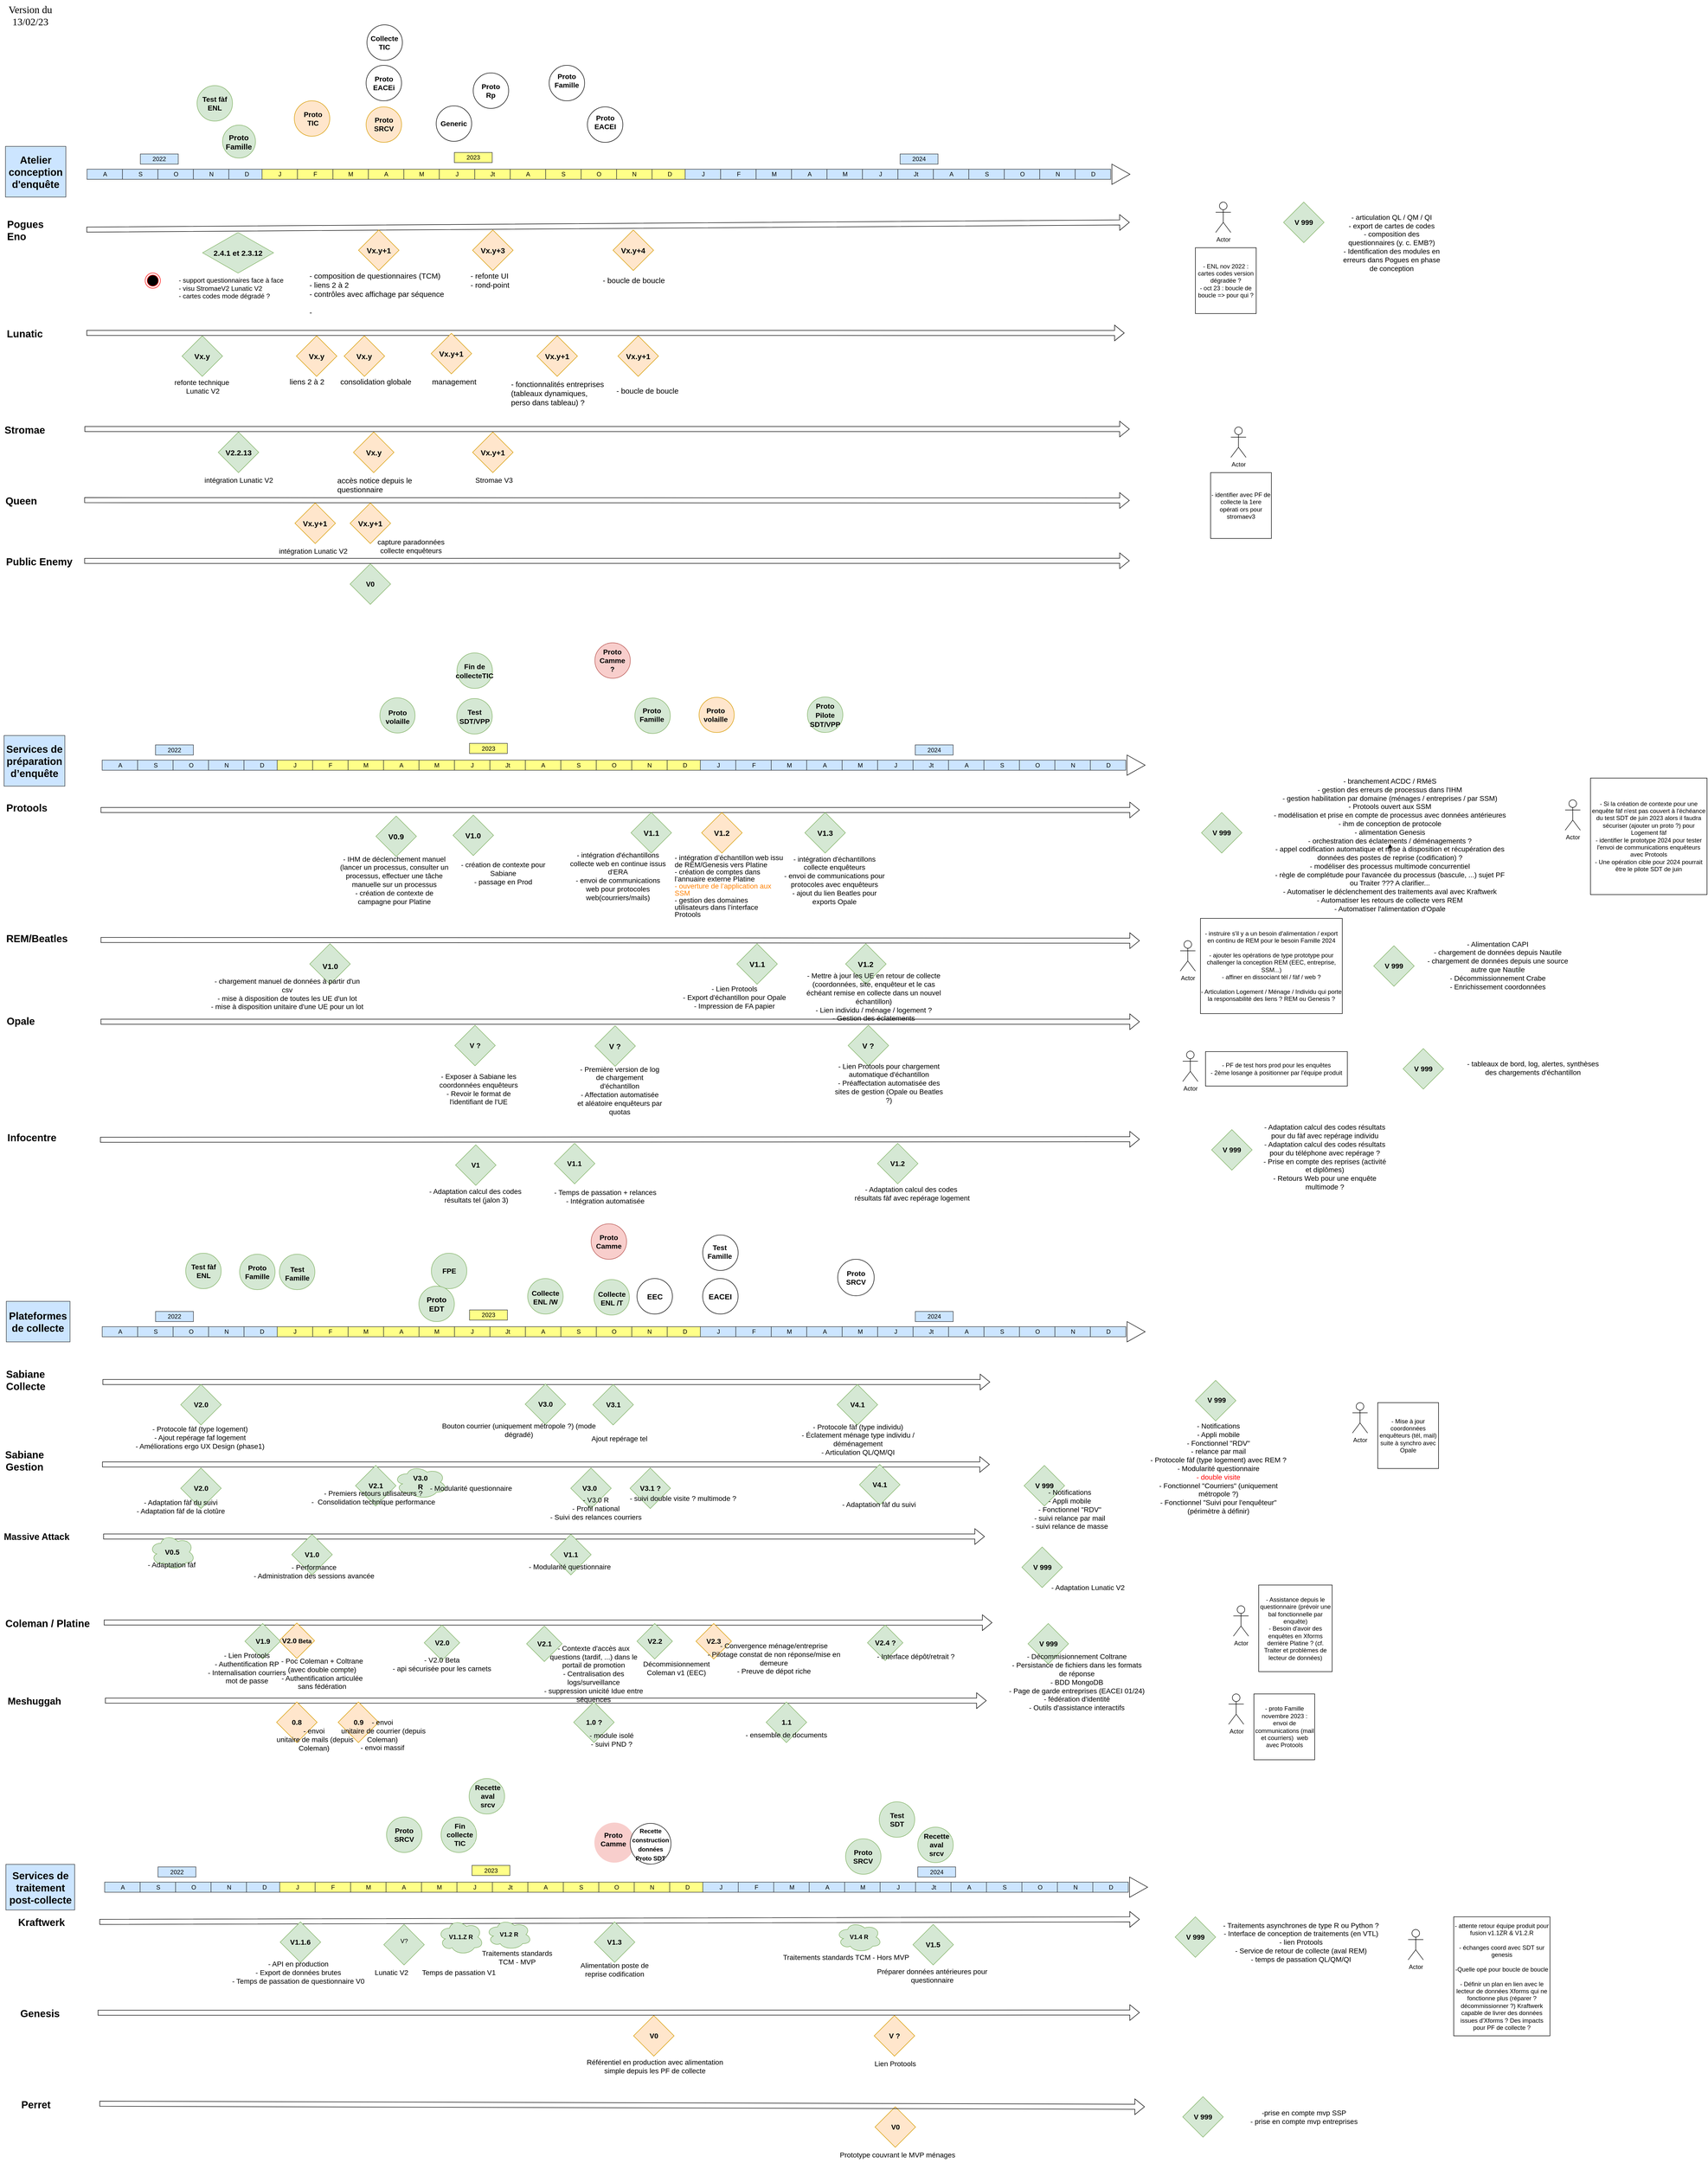 <mxfile compressed="true" version="20.8.23" type="github"><diagram id="mFV4b9mCCrI5YmX5gzNI" name="Page-1"><mxGraphModel dx="2620" dy="2102" grid="1" gridSize="10" guides="1" tooltips="1" connect="1" arrows="1" fold="1" page="1" pageScale="1" pageWidth="827" pageHeight="1169" math="0" shadow="0"><root><mxCell id="0"/><mxCell id="1" parent="0"/><mxCell id="c0jgc6a0JRqWWvqa6Sk8-84" value="" style="ellipse;whiteSpace=wrap;html=1;aspect=fixed;fontSize=15;fillColor=#d5e8d4;strokeColor=#82b366;" parent="1" vertex="1"><mxGeometry x="379" y="-1000" width="70" height="70" as="geometry"/></mxCell><mxCell id="c0jgc6a0JRqWWvqa6Sk8-77" value="" style="ellipse;whiteSpace=wrap;html=1;aspect=fixed;fontSize=15;fillColor=#ffe6cc;strokeColor=#d79b00;" parent="1" vertex="1"><mxGeometry x="571.05" y="-970" width="70" height="70" as="geometry"/></mxCell><mxCell id="c0jgc6a0JRqWWvqa6Sk8-75" value="" style="ellipse;whiteSpace=wrap;html=1;aspect=fixed;fontSize=15;fillColor=#ffe6cc;strokeColor=#d79b00;" parent="1" vertex="1"><mxGeometry x="712.76" y="-958" width="70" height="70" as="geometry"/></mxCell><mxCell id="c0jgc6a0JRqWWvqa6Sk8-69" value="" style="ellipse;whiteSpace=wrap;html=1;aspect=fixed;fontSize=15;" parent="1" vertex="1"><mxGeometry x="924.22" y="-1025" width="70" height="70" as="geometry"/></mxCell><mxCell id="c0jgc6a0JRqWWvqa6Sk8-1" value="" style="shape=flexArrow;endArrow=classic;html=1;rounded=0;" parent="1" edge="1"><mxGeometry width="50" height="50" relative="1" as="geometry"><mxPoint x="188.86" y="430" as="sourcePoint"/><mxPoint x="2240" y="430" as="targetPoint"/></mxGeometry></mxCell><mxCell id="c0jgc6a0JRqWWvqa6Sk8-2" value="&lt;font style=&quot;font-size: 20px;&quot;&gt;&lt;b&gt;Protools&lt;/b&gt;&lt;/font&gt;" style="text;html=1;strokeColor=none;fillColor=none;align=center;verticalAlign=middle;whiteSpace=wrap;rounded=0;" parent="1" vertex="1"><mxGeometry x="12.86" y="410" width="60" height="30" as="geometry"/></mxCell><mxCell id="c0jgc6a0JRqWWvqa6Sk8-3" value="" style="rhombus;whiteSpace=wrap;html=1;fillColor=#d5e8d4;strokeColor=#82b366;" parent="1" vertex="1"><mxGeometry x="1235.73" y="435" width="80" height="80" as="geometry"/></mxCell><mxCell id="c0jgc6a0JRqWWvqa6Sk8-5" value="&lt;font style=&quot;font-size: 15px;&quot;&gt;&lt;b&gt;V1.1&lt;/b&gt;&lt;/font&gt;" style="text;html=1;strokeColor=none;fillColor=none;align=center;verticalAlign=middle;whiteSpace=wrap;rounded=0;" parent="1" vertex="1"><mxGeometry x="1245.73" y="460" width="60" height="30" as="geometry"/></mxCell><mxCell id="c0jgc6a0JRqWWvqa6Sk8-11" value="" style="shape=flexArrow;endArrow=classic;html=1;rounded=0;" parent="1" edge="1"><mxGeometry width="50" height="50" relative="1" as="geometry"><mxPoint x="192.6" y="1559.29" as="sourcePoint"/><mxPoint x="1944.6" y="1559.29" as="targetPoint"/></mxGeometry></mxCell><mxCell id="c0jgc6a0JRqWWvqa6Sk8-12" value="&lt;div align=&quot;left&quot;&gt;&lt;font size=&quot;1&quot;&gt;&lt;b style=&quot;font-size: 20px;&quot;&gt;Sabiane Collecte&lt;/b&gt;&lt;/font&gt;&lt;br&gt;&lt;/div&gt;" style="text;html=1;strokeColor=none;fillColor=none;align=left;verticalAlign=middle;whiteSpace=wrap;rounded=0;" parent="1" vertex="1"><mxGeometry y="1540" width="134.2" height="30" as="geometry"/></mxCell><mxCell id="c0jgc6a0JRqWWvqa6Sk8-18" value="&lt;font size=&quot;1&quot;&gt;&lt;b style=&quot;font-size: 14px;&quot;&gt;Proto &lt;/b&gt;&lt;/font&gt;&lt;font style=&quot;font-size: 14px;&quot;&gt;&lt;b&gt;TIC&lt;/b&gt;&lt;/font&gt;" style="text;html=1;strokeColor=none;fillColor=none;align=center;verticalAlign=middle;whiteSpace=wrap;rounded=0;" parent="1" vertex="1"><mxGeometry x="578.05" y="-950" width="60" height="30" as="geometry"/></mxCell><mxCell id="c0jgc6a0JRqWWvqa6Sk8-21" value="" style="shape=flexArrow;endArrow=classic;html=1;rounded=0;" parent="1" edge="1"><mxGeometry width="50" height="50" relative="1" as="geometry"><mxPoint x="195.18" y="2034" as="sourcePoint"/><mxPoint x="1948.93" y="2034.29" as="targetPoint"/></mxGeometry></mxCell><mxCell id="c0jgc6a0JRqWWvqa6Sk8-22" value="&lt;font style=&quot;font-size: 20px;&quot;&gt;&lt;b&gt;Coleman / Platine&lt;br&gt;&lt;/b&gt;&lt;/font&gt;" style="text;html=1;strokeColor=none;fillColor=none;align=center;verticalAlign=middle;whiteSpace=wrap;rounded=0;" parent="1" vertex="1"><mxGeometry x="-6.45" y="2020" width="180" height="30" as="geometry"/></mxCell><mxCell id="c0jgc6a0JRqWWvqa6Sk8-27" value="" style="shape=flexArrow;endArrow=classic;html=1;rounded=0;entryX=0.41;entryY=0.988;entryDx=0;entryDy=0;entryPerimeter=0;" parent="1" edge="1"><mxGeometry width="50" height="50" relative="1" as="geometry"><mxPoint x="160.81" y="-511.71" as="sourcePoint"/><mxPoint x="2209.95" y="-511.68" as="targetPoint"/></mxGeometry></mxCell><mxCell id="c0jgc6a0JRqWWvqa6Sk8-28" value="&lt;b&gt;&lt;font style=&quot;font-size: 20px;&quot;&gt;Lunatic&lt;/font&gt;&lt;/b&gt;" style="text;html=1;strokeColor=none;fillColor=none;align=center;verticalAlign=middle;whiteSpace=wrap;rounded=0;" parent="1" vertex="1"><mxGeometry x="9.29" y="-526" width="60" height="30" as="geometry"/></mxCell><mxCell id="c0jgc6a0JRqWWvqa6Sk8-36" value="&lt;font style=&quot;font-size: 20px;&quot;&gt;&lt;b&gt;REM/Beatles&lt;/b&gt;&lt;/font&gt;" style="text;html=1;strokeColor=none;fillColor=none;align=center;verticalAlign=middle;whiteSpace=wrap;rounded=0;" parent="1" vertex="1"><mxGeometry x="33.24" y="668" width="60" height="30" as="geometry"/></mxCell><mxCell id="c0jgc6a0JRqWWvqa6Sk8-52" value="&lt;font style=&quot;font-size: 14px;&quot;&gt;&lt;b&gt;Proto SRCV&lt;/b&gt;&lt;/font&gt;" style="text;html=1;strokeColor=none;fillColor=#ffe6cc;align=center;verticalAlign=middle;whiteSpace=wrap;rounded=0;" parent="1" vertex="1"><mxGeometry x="717.76" y="-938" width="60" height="28" as="geometry"/></mxCell><mxCell id="c0jgc6a0JRqWWvqa6Sk8-54" value="&lt;font style=&quot;font-size: 14px;&quot;&gt;&lt;b&gt;Proto Rp&lt;br&gt;&lt;/b&gt;&lt;/font&gt;" style="text;html=1;strokeColor=none;fillColor=none;align=center;verticalAlign=middle;whiteSpace=wrap;rounded=0;" parent="1" vertex="1"><mxGeometry x="929.22" y="-1005" width="60" height="30" as="geometry"/></mxCell><mxCell id="c0jgc6a0JRqWWvqa6Sk8-56" value="&lt;font style=&quot;font-size: 15px;&quot;&gt;&lt;b&gt;V1.3&lt;/b&gt;&lt;/font&gt;" style="rhombus;whiteSpace=wrap;html=1;fillColor=#d5e8d4;strokeColor=#82b366;" parent="1" vertex="1"><mxGeometry x="1579.0" y="435" width="80" height="80" as="geometry"/></mxCell><mxCell id="c0jgc6a0JRqWWvqa6Sk8-61" value="&lt;font style=&quot;font-size: 14px;&quot;&gt;&lt;b&gt;Test fàf ENL&lt;/b&gt;&lt;/font&gt;" style="text;html=1;align=center;verticalAlign=middle;whiteSpace=wrap;rounded=0;" parent="1" vertex="1"><mxGeometry x="384" y="-980" width="60" height="30" as="geometry"/></mxCell><mxCell id="c0jgc6a0JRqWWvqa6Sk8-63" value="&lt;br&gt;&lt;div&gt;- IHM de déclenchement manuel (lancer un processus, consulter un processus, effectuer une tâche manuelle sur un processus&lt;/div&gt;&lt;div&gt;- création de contexte de campagne pour Platine&lt;br&gt;&lt;/div&gt;" style="text;html=1;strokeColor=none;fillColor=none;align=center;verticalAlign=middle;whiteSpace=wrap;rounded=0;fontSize=14;" parent="1" vertex="1"><mxGeometry x="655.86" y="530" width="225.14" height="60" as="geometry"/></mxCell><mxCell id="c0jgc6a0JRqWWvqa6Sk8-64" value="&lt;br&gt;&lt;div&gt;- intégration d'échantillons collecte web en continue issus d'ERA&lt;br&gt;&lt;/div&gt;&lt;div&gt;- envoi de communications web pour protocoles web(courriers/mails)&lt;/div&gt;&lt;div&gt;&lt;br&gt;&lt;/div&gt;&lt;div&gt;&lt;br&gt;&lt;/div&gt;" style="text;html=1;strokeColor=none;fillColor=none;align=center;verticalAlign=middle;whiteSpace=wrap;rounded=0;fontSize=14;" parent="1" vertex="1"><mxGeometry x="1111.57" y="537.5" width="195.79" height="63.5" as="geometry"/></mxCell><mxCell id="c0jgc6a0JRqWWvqa6Sk8-66" value="&lt;div&gt;&lt;br&gt;&lt;/div&gt;&lt;div&gt;&lt;br&gt;&lt;/div&gt;&lt;div&gt;- branchement ACDC / RMéS&lt;br&gt;&lt;/div&gt;&lt;div&gt;- gestion des erreurs de processus dans l'IHM&lt;br&gt;&lt;/div&gt;&lt;div&gt;- gestion habilitation par domaine (ménages / entreprises / par SSM)&lt;/div&gt;&lt;div&gt;- Protools ouvert aux SSM&lt;br&gt;&lt;/div&gt;&lt;div&gt;- modélisation et prise en compte de processus avec données antérieures&lt;/div&gt;- ihm de conception de protocole&lt;br&gt;- alimentation Genesis&lt;br&gt;&lt;div&gt;- orchestration des éclatements / déménagements ?&lt;br&gt;&lt;/div&gt;&lt;div&gt;- appel codification automatique et mise à disposition et récupération des données des postes de reprise (codification) ?&lt;br&gt;&lt;/div&gt;&lt;div&gt;- modéliser des processus multimode concurrentiel&lt;br&gt;&lt;div&gt;- règle de complétude pour l'avancée du processus (bascule, ...) sujet PF ou Traiter ??? A clarifier...&lt;/div&gt;&lt;div&gt;&lt;div&gt;- Automatiser le déclenchement des traitements aval avec Kraftwerk&lt;/div&gt;&lt;div&gt;- Automatiser les retours de collecte vers REM&lt;/div&gt;&lt;div&gt;- Automatiser l'alimentation d'Opale&lt;br&gt;&lt;/div&gt;&lt;/div&gt;&lt;/div&gt;" style="text;html=1;strokeColor=none;fillColor=none;align=center;verticalAlign=middle;whiteSpace=wrap;rounded=0;fontSize=14;" parent="1" vertex="1"><mxGeometry x="2498.42" y="467" width="471.58" height="30" as="geometry"/></mxCell><mxCell id="c0jgc6a0JRqWWvqa6Sk8-80" style="edgeStyle=orthogonalEdgeStyle;rounded=0;orthogonalLoop=1;jettySize=auto;html=1;exitX=0.5;exitY=1;exitDx=0;exitDy=0;fontSize=15;" parent="1" source="c0jgc6a0JRqWWvqa6Sk8-66" target="c0jgc6a0JRqWWvqa6Sk8-66" edge="1"><mxGeometry relative="1" as="geometry"/></mxCell><mxCell id="FTLLSDSXX8i168MmgbQK-20" value="" style="rhombus;whiteSpace=wrap;html=1;fillColor=#d5e8d4;strokeColor=#82b366;" parent="1" vertex="1"><mxGeometry x="601.55" y="694" width="80" height="80" as="geometry"/></mxCell><mxCell id="FTLLSDSXX8i168MmgbQK-21" value="&lt;font style=&quot;font-size: 15px;&quot;&gt;&lt;b&gt;V1.0&lt;/b&gt;&lt;/font&gt;" style="text;html=1;strokeColor=none;fillColor=none;align=center;verticalAlign=middle;whiteSpace=wrap;rounded=0;" parent="1" vertex="1"><mxGeometry x="611.63" y="723" width="60" height="30" as="geometry"/></mxCell><mxCell id="FTLLSDSXX8i168MmgbQK-23" value="&lt;font size=&quot;1&quot;&gt;&lt;b style=&quot;font-size: 15px;&quot;&gt;V1.1&lt;/b&gt;&lt;/font&gt;" style="rhombus;whiteSpace=wrap;html=1;fillColor=#d5e8d4;strokeColor=#82b366;" parent="1" vertex="1"><mxGeometry x="1444.63" y="694" width="80" height="80" as="geometry"/></mxCell><mxCell id="FTLLSDSXX8i168MmgbQK-28" value="" style="shape=flexArrow;endArrow=classic;html=1;rounded=0;" parent="1" edge="1"><mxGeometry width="50" height="50" relative="1" as="geometry"><mxPoint x="186.34" y="2625" as="sourcePoint"/><mxPoint x="2240" y="2620" as="targetPoint"/></mxGeometry></mxCell><mxCell id="FTLLSDSXX8i168MmgbQK-29" value="&lt;font style=&quot;font-size: 20px;&quot;&gt;&lt;b&gt;Kraftwerk&lt;/b&gt;&lt;/font&gt;" style="text;html=1;strokeColor=none;fillColor=none;align=center;verticalAlign=middle;whiteSpace=wrap;rounded=0;" parent="1" vertex="1"><mxGeometry x="41.62" y="2610" width="60" height="30" as="geometry"/></mxCell><mxCell id="FTLLSDSXX8i168MmgbQK-30" value="&lt;b&gt;&lt;font style=&quot;font-size: 20px;&quot;&gt;Opale&lt;/font&gt;&lt;/b&gt;" style="text;html=1;strokeColor=none;fillColor=none;align=center;verticalAlign=middle;whiteSpace=wrap;rounded=0;" parent="1" vertex="1"><mxGeometry x="0.67" y="831" width="60" height="30" as="geometry"/></mxCell><mxCell id="ddA6PycPh_wfGD-rprwo-1" value="&lt;font style=&quot;font-size: 15px;&quot;&gt;&lt;b&gt;Vx.y&lt;/b&gt;&lt;/font&gt;" style="rhombus;whiteSpace=wrap;html=1;fillColor=#d5e8d4;strokeColor=#82b366;" parent="1" vertex="1"><mxGeometry x="349.38" y="-506" width="80" height="80" as="geometry"/></mxCell><mxCell id="ddA6PycPh_wfGD-rprwo-4" value="&lt;font style=&quot;font-size: 15px;&quot;&gt;&lt;b&gt;Vx.y&lt;/b&gt;&lt;/font&gt;" style="rhombus;whiteSpace=wrap;html=1;fillColor=#ffe6cc;strokeColor=#d79b00;" parent="1" vertex="1"><mxGeometry x="575.11" y="-506" width="80" height="80" as="geometry"/></mxCell><mxCell id="ddA6PycPh_wfGD-rprwo-6" value="&lt;font style=&quot;font-size: 15px;&quot;&gt;&lt;b&gt;Vx.y&lt;/b&gt;&lt;/font&gt;" style="rhombus;whiteSpace=wrap;html=1;fillColor=#ffe6cc;strokeColor=#d79b00;" parent="1" vertex="1"><mxGeometry x="669.38" y="-506" width="80" height="80" as="geometry"/></mxCell><mxCell id="ddA6PycPh_wfGD-rprwo-8" value="&lt;font style=&quot;font-size: 15px;&quot;&gt;&lt;b&gt;Vx.y+1&lt;/b&gt;&lt;/font&gt;" style="rhombus;whiteSpace=wrap;html=1;fillColor=#ffe6cc;strokeColor=#d79b00;" parent="1" vertex="1"><mxGeometry x="1210.01" y="-506" width="80" height="80" as="geometry"/></mxCell><mxCell id="cksNnemaycyc-sAIgtyD-1" value="&lt;font style=&quot;font-size: 15px;&quot;&gt;&lt;b&gt;Vx.y+1&lt;/b&gt;&lt;/font&gt;" style="rhombus;whiteSpace=wrap;html=1;fillColor=#ffe6cc;strokeColor=#d79b00;" parent="1" vertex="1"><mxGeometry x="1050.02" y="-506" width="80" height="80" as="geometry"/></mxCell><mxCell id="vozaQE-ynMEkPl2pL4Hx-1" value="" style="rhombus;whiteSpace=wrap;html=1;fillColor=#d5e8d4;strokeColor=#82b366;" parent="1" vertex="1"><mxGeometry x="346.79" y="1564" width="80" height="80" as="geometry"/></mxCell><mxCell id="vozaQE-ynMEkPl2pL4Hx-2" value="&lt;font style=&quot;font-size: 14px;&quot;&gt;&lt;b&gt;V2.0&lt;/b&gt;&lt;/font&gt;" style="text;html=1;strokeColor=none;fillColor=none;align=center;verticalAlign=middle;whiteSpace=wrap;rounded=0;" parent="1" vertex="1"><mxGeometry x="356.79" y="1589" width="60" height="30" as="geometry"/></mxCell><mxCell id="vozaQE-ynMEkPl2pL4Hx-3" value="- Protocole fàf (type logement)&lt;br&gt;&lt;div&gt;- Ajout repérage faf logement&lt;br&gt;&lt;/div&gt;&lt;div&gt;- Améliorations ergo UX Design (phase1)&lt;br&gt;&lt;/div&gt;" style="text;html=1;strokeColor=none;fillColor=none;align=center;verticalAlign=middle;whiteSpace=wrap;rounded=0;fontSize=14;" parent="1" vertex="1"><mxGeometry x="230.17" y="1641" width="310" height="56" as="geometry"/></mxCell><mxCell id="vozaQE-ynMEkPl2pL4Hx-6" value="Ajout repérage tel" style="text;html=1;strokeColor=none;fillColor=none;align=center;verticalAlign=middle;whiteSpace=wrap;rounded=0;fontSize=14;" parent="1" vertex="1"><mxGeometry x="1152.25" y="1656" width="122.45" height="30" as="geometry"/></mxCell><mxCell id="vozaQE-ynMEkPl2pL4Hx-12" value="" style="rhombus;whiteSpace=wrap;html=1;fillColor=#d5e8d4;strokeColor=#82b366;" parent="1" vertex="1"><mxGeometry x="1642.68" y="1564" width="80" height="80" as="geometry"/></mxCell><mxCell id="vozaQE-ynMEkPl2pL4Hx-14" value="" style="rhombus;whiteSpace=wrap;html=1;fillColor=#d5e8d4;strokeColor=#82b366;" parent="1" vertex="1"><mxGeometry x="1026.79" y="1563" width="80" height="80" as="geometry"/></mxCell><mxCell id="vozaQE-ynMEkPl2pL4Hx-15" value="&lt;font style=&quot;font-size: 14px;&quot;&gt;&lt;b&gt;V3.0&lt;br&gt;&lt;/b&gt;&lt;/font&gt;" style="text;html=1;strokeColor=none;fillColor=none;align=center;verticalAlign=middle;whiteSpace=wrap;rounded=0;" parent="1" vertex="1"><mxGeometry x="1036.79" y="1588" width="60" height="30" as="geometry"/></mxCell><mxCell id="vozaQE-ynMEkPl2pL4Hx-18" value="- Protocole fàf (type individu)&lt;div&gt;- Éclatement ménage type individu / déménagement&lt;/div&gt;&lt;div&gt;- Articulation QL/QM/QI&lt;/div&gt;&lt;div&gt;&lt;br&gt;&lt;/div&gt;" style="text;html=1;strokeColor=none;fillColor=none;align=center;verticalAlign=middle;whiteSpace=wrap;rounded=0;fontSize=14;" parent="1" vertex="1"><mxGeometry x="1549.38" y="1666" width="270" height="30" as="geometry"/></mxCell><mxCell id="vozaQE-ynMEkPl2pL4Hx-20" value="&lt;font style=&quot;font-size: 14px;&quot;&gt;&lt;b&gt;V4.1&lt;br&gt;&lt;/b&gt;&lt;/font&gt;" style="text;html=1;strokeColor=none;fillColor=none;align=center;verticalAlign=middle;whiteSpace=wrap;rounded=0;" parent="1" vertex="1"><mxGeometry x="1652.68" y="1589" width="60" height="30" as="geometry"/></mxCell><mxCell id="vozaQE-ynMEkPl2pL4Hx-22" value="" style="rhombus;whiteSpace=wrap;html=1;fillColor=#d5e8d4;strokeColor=#82b366;" parent="1" vertex="1"><mxGeometry x="2350" y="1556" width="80" height="80" as="geometry"/></mxCell><mxCell id="vozaQE-ynMEkPl2pL4Hx-23" value="&lt;b&gt;&lt;font style=&quot;font-size: 14px;&quot;&gt;V 999&lt;br&gt;&lt;/font&gt;&lt;/b&gt;" style="text;html=1;strokeColor=none;fillColor=none;align=center;verticalAlign=middle;whiteSpace=wrap;rounded=0;" parent="1" vertex="1"><mxGeometry x="2362" y="1580" width="60" height="30" as="geometry"/></mxCell><mxCell id="pcrgv22G-7Bk5gdFUB20-2" value="&lt;font style=&quot;font-size: 19px;&quot;&gt;&lt;b&gt;Meshuggah&lt;/b&gt;&lt;/font&gt;" style="text;html=1;strokeColor=none;fillColor=none;align=center;verticalAlign=middle;whiteSpace=wrap;rounded=0;" parent="1" vertex="1"><mxGeometry x="28.04" y="2175" width="60" height="30" as="geometry"/></mxCell><mxCell id="pcrgv22G-7Bk5gdFUB20-3" value="" style="shape=flexArrow;endArrow=classic;html=1;rounded=0;" parent="1" edge="1"><mxGeometry width="50" height="50" relative="1" as="geometry"><mxPoint x="197.55" y="2188.29" as="sourcePoint"/><mxPoint x="1937.55" y="2188.29" as="targetPoint"/></mxGeometry></mxCell><mxCell id="pcrgv22G-7Bk5gdFUB20-5" value="&lt;font style=&quot;font-size: 14px;&quot;&gt;&lt;b&gt;1.0 ?&lt;/b&gt;&lt;/font&gt;" style="rhombus;whiteSpace=wrap;html=1;fillColor=#d5e8d4;strokeColor=#82b366;" parent="1" vertex="1"><mxGeometry x="1122.55" y="2191" width="80" height="80" as="geometry"/></mxCell><mxCell id="pcrgv22G-7Bk5gdFUB20-6" value="&lt;font color=&quot;#ff0000&quot;&gt;&lt;font color=&quot;#000000&quot;&gt;Bouton courrier (uniquement métropole ?) (mode dégradé)&lt;/font&gt;&lt;br&gt;&lt;/font&gt;&lt;br&gt;&lt;div&gt;&lt;br&gt;&lt;/div&gt;" style="text;html=1;strokeColor=none;fillColor=none;align=center;verticalAlign=middle;whiteSpace=wrap;rounded=0;fontSize=14;" parent="1" vertex="1"><mxGeometry x="859.79" y="1666" width="309" height="10" as="geometry"/></mxCell><mxCell id="pcrgv22G-7Bk5gdFUB20-7" value="&lt;font size=&quot;1&quot;&gt;&lt;b style=&quot;font-size: 20px;&quot;&gt;Sabiane Gestion&lt;br&gt;&lt;/b&gt;&lt;/font&gt;" style="text;html=1;strokeColor=none;fillColor=none;align=center;verticalAlign=middle;whiteSpace=wrap;rounded=0;" parent="1" vertex="1"><mxGeometry x="28.04" y="1699" width="21" height="30" as="geometry"/></mxCell><mxCell id="pcrgv22G-7Bk5gdFUB20-8" value="" style="shape=flexArrow;endArrow=classic;html=1;rounded=0;" parent="1" edge="1"><mxGeometry width="50" height="50" relative="1" as="geometry"><mxPoint x="191.79" y="1722" as="sourcePoint"/><mxPoint x="1943.79" y="1722" as="targetPoint"/></mxGeometry></mxCell><mxCell id="pcrgv22G-7Bk5gdFUB20-9" value="&lt;font style=&quot;font-size: 14px;&quot;&gt;&lt;b&gt;V2.1&lt;/b&gt;&lt;/font&gt;" style="rhombus;whiteSpace=wrap;html=1;fillColor=#d5e8d4;strokeColor=#82b366;" parent="1" vertex="1"><mxGeometry x="691.79" y="1724" width="80" height="80" as="geometry"/></mxCell><mxCell id="pcrgv22G-7Bk5gdFUB20-10" value="&lt;font style=&quot;font-size: 14px;&quot;&gt;&lt;b&gt;V2.0&lt;/b&gt;&lt;/font&gt;" style="rhombus;whiteSpace=wrap;html=1;fillColor=#d5e8d4;strokeColor=#82b366;" parent="1" vertex="1"><mxGeometry x="346.79" y="1729" width="80" height="80" as="geometry"/></mxCell><mxCell id="pcrgv22G-7Bk5gdFUB20-13" value="&lt;b&gt;&lt;font style=&quot;font-size: 14px;&quot;&gt;V2.0&lt;/font&gt; Beta&lt;/b&gt;" style="rhombus;whiteSpace=wrap;html=1;fillColor=#ffe6cc;strokeColor=#d79b00;" parent="1" vertex="1"><mxGeometry x="541.05" y="2035" width="70" height="70" as="geometry"/></mxCell><mxCell id="2McjSFuQ_IxXw8wRX-_E-1" value="&lt;font style=&quot;font-size: 14px;&quot;&gt;&lt;b&gt;V1.1.6&lt;br&gt;&lt;/b&gt;&lt;/font&gt;" style="rhombus;whiteSpace=wrap;html=1;fillColor=#d5e8d4;strokeColor=#82b366;" parent="1" vertex="1"><mxGeometry x="543.16" y="2625" width="80" height="80" as="geometry"/></mxCell><mxCell id="2McjSFuQ_IxXw8wRX-_E-2" value="- API en production&lt;br&gt;- Export de données brutes&lt;br&gt;- Temps de passation de questionnaire V0" style="text;html=1;strokeColor=none;fillColor=none;align=center;verticalAlign=middle;whiteSpace=wrap;rounded=0;fontSize=14;" parent="1" vertex="1"><mxGeometry x="424.37" y="2710" width="310" height="30" as="geometry"/></mxCell><mxCell id="2McjSFuQ_IxXw8wRX-_E-3" value="&lt;font style=&quot;font-size: 14px;&quot;&gt;&lt;b&gt;V0&lt;/b&gt;&lt;/font&gt;" style="rhombus;whiteSpace=wrap;html=1;fillColor=#ffe6cc;strokeColor=#d79b00;" parent="1" vertex="1"><mxGeometry x="1240.79" y="2810" width="80" height="80" as="geometry"/></mxCell><mxCell id="2McjSFuQ_IxXw8wRX-_E-4" value="&lt;div&gt;Référentiel en production avec alimentation simple depuis les PF de collecte&lt;br&gt;&lt;/div&gt;" style="text;html=1;strokeColor=none;fillColor=none;align=center;verticalAlign=middle;whiteSpace=wrap;rounded=0;fontSize=14;" parent="1" vertex="1"><mxGeometry x="1127.55" y="2890" width="310" height="40" as="geometry"/></mxCell><mxCell id="97USH-_PY3aVAxg5_6Zu-2" value="" style="ellipse;shape=cloud;whiteSpace=wrap;html=1;fontSize=15;fillColor=#d5e8d4;strokeColor=#82b366;" parent="1" vertex="1"><mxGeometry x="767.79" y="1724" width="105" height="66" as="geometry"/></mxCell><mxCell id="97USH-_PY3aVAxg5_6Zu-3" value="&lt;font style=&quot;font-size: 14px;&quot;&gt;&lt;b&gt;V3.0&lt;br&gt;R&lt;br&gt;&lt;/b&gt;&lt;/font&gt;" style="text;html=1;strokeColor=none;fillColor=none;align=center;verticalAlign=middle;whiteSpace=wrap;rounded=0;" parent="1" vertex="1"><mxGeometry x="790.29" y="1742" width="60" height="30" as="geometry"/></mxCell><mxCell id="97USH-_PY3aVAxg5_6Zu-4" value="&lt;font style=&quot;font-size: 14px;&quot;&gt;- Modularité questionnaire&lt;/font&gt;" style="text;whiteSpace=wrap;html=1;" parent="1" vertex="1"><mxGeometry x="836.79" y="1754" width="180" height="40" as="geometry"/></mxCell><mxCell id="97USH-_PY3aVAxg5_6Zu-5" value="" style="rhombus;whiteSpace=wrap;html=1;fillColor=#d5e8d4;strokeColor=#82b366;" parent="1" vertex="1"><mxGeometry x="1116.79" y="1729" width="80" height="80" as="geometry"/></mxCell><mxCell id="97USH-_PY3aVAxg5_6Zu-6" value="&lt;font style=&quot;font-size: 14px;&quot;&gt;&lt;b&gt;V3.0&lt;br&gt;&lt;/b&gt;&lt;/font&gt;" style="text;html=1;strokeColor=none;fillColor=none;align=center;verticalAlign=middle;whiteSpace=wrap;rounded=0;" parent="1" vertex="1"><mxGeometry x="1123.79" y="1754" width="60" height="30" as="geometry"/></mxCell><mxCell id="pcrgv22G-7Bk5gdFUB20-12" value="- Premiers retours utilisateurs ?&lt;br&gt;-&amp;nbsp; Consolidation technique performance" style="text;html=1;strokeColor=none;fillColor=none;align=center;verticalAlign=middle;whiteSpace=wrap;rounded=0;fontSize=14;" parent="1" vertex="1"><mxGeometry x="571.79" y="1772" width="310" height="30" as="geometry"/></mxCell><mxCell id="97USH-_PY3aVAxg5_6Zu-12" value="- Adaptation fàf du suivi&lt;br&gt;- Adaptation fàf de la clotûre&lt;br&gt;" style="text;html=1;strokeColor=none;fillColor=none;align=center;verticalAlign=middle;whiteSpace=wrap;rounded=0;fontSize=14;" parent="1" vertex="1"><mxGeometry x="191.79" y="1790" width="310" height="30" as="geometry"/></mxCell><mxCell id="97USH-_PY3aVAxg5_6Zu-13" value="&lt;br&gt;&lt;div&gt;- V3.0 R&lt;br&gt;- Profil national&lt;br&gt;- Suivi des relances courriers&lt;br&gt;&lt;/div&gt;&lt;div&gt;&lt;br&gt;&lt;/div&gt;" style="text;html=1;strokeColor=none;fillColor=none;align=center;verticalAlign=middle;whiteSpace=wrap;rounded=0;fontSize=14;" parent="1" vertex="1"><mxGeometry x="1011.79" y="1794" width="309" height="30" as="geometry"/></mxCell><mxCell id="97USH-_PY3aVAxg5_6Zu-14" value="&lt;font style=&quot;font-size: 14px;&quot;&gt;&lt;b&gt;V 999&lt;/b&gt;&lt;/font&gt;" style="rhombus;whiteSpace=wrap;html=1;fillColor=#d5e8d4;strokeColor=#82b366;" parent="1" vertex="1"><mxGeometry x="2011.79" y="1724" width="80" height="80" as="geometry"/></mxCell><mxCell id="97USH-_PY3aVAxg5_6Zu-15" value="&lt;br&gt;&lt;div&gt;- Notifications&lt;/div&gt;&lt;div&gt;- Appli mobile&lt;br&gt;&lt;/div&gt;&lt;div&gt;- Fonctionnel &quot;RDV&quot;&lt;br&gt;- suivi rel&lt;span style=&quot;&quot;&gt;ance par mail&lt;br&gt;&lt;/span&gt;- suivi rel&lt;span style=&quot;&quot;&gt;ance de masse&lt;br&gt;&lt;/span&gt;&lt;/div&gt;&lt;div&gt;&lt;br&gt;&lt;br&gt;&lt;/div&gt;" style="text;html=1;strokeColor=none;fillColor=none;align=center;verticalAlign=middle;whiteSpace=wrap;rounded=0;fontSize=14;" parent="1" vertex="1"><mxGeometry x="1966.79" y="1804" width="270" height="30" as="geometry"/></mxCell><mxCell id="97USH-_PY3aVAxg5_6Zu-16" value="&lt;font style=&quot;font-size: 14px;&quot;&gt;&lt;b&gt;V4.1&lt;/b&gt;&lt;/font&gt;" style="rhombus;whiteSpace=wrap;html=1;fillColor=#d5e8d4;strokeColor=#82b366;" parent="1" vertex="1"><mxGeometry x="1686.79" y="1722" width="80" height="80" as="geometry"/></mxCell><mxCell id="97USH-_PY3aVAxg5_6Zu-17" value="&lt;font style=&quot;font-size: 14px;&quot;&gt;&lt;b&gt;V3.1 ?&lt;br&gt;&lt;/b&gt;&lt;/font&gt;" style="rhombus;whiteSpace=wrap;html=1;fillColor=#d5e8d4;strokeColor=#82b366;" parent="1" vertex="1"><mxGeometry x="1233.79" y="1729" width="80" height="80" as="geometry"/></mxCell><mxCell id="97USH-_PY3aVAxg5_6Zu-18" value="- suivi double visite ? multimode ?" style="text;html=1;strokeColor=none;fillColor=none;align=center;verticalAlign=middle;whiteSpace=wrap;rounded=0;fontSize=14;" parent="1" vertex="1"><mxGeometry x="1183.79" y="1774" width="309" height="30" as="geometry"/></mxCell><mxCell id="97USH-_PY3aVAxg5_6Zu-19" value="&lt;font style=&quot;font-size: 14px;&quot;&gt;&lt;b&gt;V3.1&lt;/b&gt;&lt;/font&gt;" style="rhombus;whiteSpace=wrap;html=1;fillColor=#d5e8d4;strokeColor=#82b366;" parent="1" vertex="1"><mxGeometry x="1160.5" y="1564" width="80" height="80" as="geometry"/></mxCell><mxCell id="97USH-_PY3aVAxg5_6Zu-21" value="&#xA;- Adaptation fàf du suivi&#xA;&#xA;" style="text;html=1;strokeColor=none;fillColor=none;align=center;verticalAlign=middle;whiteSpace=wrap;rounded=0;fontSize=14;" parent="1" vertex="1"><mxGeometry x="1570.79" y="1794" width="309" height="30" as="geometry"/></mxCell><mxCell id="97USH-_PY3aVAxg5_6Zu-26" value="&lt;font style=&quot;font-size: 14px;&quot;&gt;&lt;b&gt;V 999&lt;/b&gt;&lt;/font&gt;" style="rhombus;whiteSpace=wrap;html=1;fillColor=#d5e8d4;strokeColor=#82b366;" parent="1" vertex="1"><mxGeometry x="2362" y="435" width="80" height="80" as="geometry"/></mxCell><mxCell id="97USH-_PY3aVAxg5_6Zu-27" value="&lt;br&gt;&lt;div&gt;- Notifications&lt;/div&gt;&lt;div&gt;- Appli mobile&lt;br&gt;&lt;/div&gt;&lt;div&gt;- Fonctionnel &quot;RDV&quot;&lt;br&gt;- rel&lt;span style=&quot;&quot;&gt;ance par mail&lt;/span&gt;&lt;/div&gt;&lt;div&gt;- Protocole fàf (type logement) avec REM ?&lt;br&gt;&lt;/div&gt;&lt;div&gt;- Modularité questionnaire&lt;/div&gt;&lt;div&gt;&lt;font color=&quot;#FF0000&quot;&gt;- double visite&lt;/font&gt;&lt;/div&gt;&lt;div&gt;&lt;div&gt;- Fonctionnel &quot;Courriers&quot; (uniquement métropole ?)&lt;/div&gt;&lt;div&gt;- Fonctionnel &quot;Suivi pour l'enquêteur&quot; (périmètre à définir)&lt;/div&gt;&lt;div&gt;&lt;br&gt;&lt;/div&gt;&lt;div&gt;&lt;br&gt;&lt;br&gt;&lt;/div&gt;&lt;/div&gt;&lt;div&gt;&lt;br&gt;&lt;/div&gt;" style="text;html=1;strokeColor=none;fillColor=none;align=center;verticalAlign=middle;whiteSpace=wrap;rounded=0;fontSize=14;" parent="1" vertex="1"><mxGeometry x="2250.75" y="1630" width="289.34" height="250" as="geometry"/></mxCell><mxCell id="97USH-_PY3aVAxg5_6Zu-30" value="&lt;font style=&quot;font-size: 20px;&quot;&gt;&lt;b&gt;Infocentre&lt;/b&gt;&lt;/font&gt;" style="text;html=1;strokeColor=none;fillColor=none;align=center;verticalAlign=middle;whiteSpace=wrap;rounded=0;" parent="1" vertex="1"><mxGeometry x="23.04" y="1061" width="60" height="30" as="geometry"/></mxCell><mxCell id="97USH-_PY3aVAxg5_6Zu-32" value="" style="shape=flexArrow;endArrow=classic;html=1;rounded=0;" parent="1" edge="1"><mxGeometry width="50" height="50" relative="1" as="geometry"><mxPoint x="187.74" y="1081" as="sourcePoint"/><mxPoint x="2240" y="1080" as="targetPoint"/></mxGeometry></mxCell><mxCell id="97USH-_PY3aVAxg5_6Zu-35" value="&lt;font style=&quot;font-size: 18px;&quot;&gt;&lt;b&gt;Massive Attack&lt;/b&gt;&lt;/font&gt;" style="text;html=1;strokeColor=none;fillColor=none;align=center;verticalAlign=middle;whiteSpace=wrap;rounded=0;" parent="1" vertex="1"><mxGeometry x="-8.55" y="1850" width="142.75" height="30" as="geometry"/></mxCell><mxCell id="97USH-_PY3aVAxg5_6Zu-37" value="" style="shape=flexArrow;endArrow=classic;html=1;rounded=0;" parent="1" edge="1"><mxGeometry width="50" height="50" relative="1" as="geometry"><mxPoint x="194.06" y="1864.29" as="sourcePoint"/><mxPoint x="1934.06" y="1864.29" as="targetPoint"/></mxGeometry></mxCell><mxCell id="97USH-_PY3aVAxg5_6Zu-38" value="&lt;font style=&quot;font-size: 14px;&quot;&gt;&lt;b&gt;V1.0&lt;/b&gt;&lt;/font&gt;" style="rhombus;whiteSpace=wrap;html=1;fillColor=#d5e8d4;strokeColor=#82b366;" parent="1" vertex="1"><mxGeometry x="566.05" y="1860" width="80" height="80" as="geometry"/></mxCell><mxCell id="97USH-_PY3aVAxg5_6Zu-39" value="&lt;br&gt;&lt;div&gt;- Performance&lt;/div&gt;&lt;div&gt;- Administration des sessions avancée&lt;br&gt;&lt;/div&gt;" style="text;html=1;strokeColor=none;fillColor=none;align=center;verticalAlign=middle;whiteSpace=wrap;rounded=0;fontSize=14;" parent="1" vertex="1"><mxGeometry x="455.05" y="1910" width="310" height="30" as="geometry"/></mxCell><mxCell id="97USH-_PY3aVAxg5_6Zu-41" value="&lt;font style=&quot;font-size: 14px;&quot;&gt;&lt;b&gt;V1.1&lt;/b&gt;&lt;/font&gt;" style="rhombus;whiteSpace=wrap;html=1;fillColor=#d5e8d4;strokeColor=#82b366;" parent="1" vertex="1"><mxGeometry x="1077.05" y="1860" width="80" height="80" as="geometry"/></mxCell><mxCell id="97USH-_PY3aVAxg5_6Zu-42" value="&lt;br&gt;- Modularité questionnaire" style="text;html=1;strokeColor=none;fillColor=none;align=center;verticalAlign=middle;whiteSpace=wrap;rounded=0;fontSize=14;" parent="1" vertex="1"><mxGeometry x="960.05" y="1900" width="310" height="30" as="geometry"/></mxCell><mxCell id="41TlBi8JAUF4e2feWYWV-1" value="&lt;font style=&quot;font-size: 14px;&quot;&gt;&lt;b&gt;V2.1&lt;/b&gt;&lt;/font&gt;" style="rhombus;whiteSpace=wrap;html=1;fillColor=#d5e8d4;strokeColor=#82b366;" parent="1" vertex="1"><mxGeometry x="1029.66" y="2041" width="70" height="70" as="geometry"/></mxCell><mxCell id="41TlBi8JAUF4e2feWYWV-2" value="&lt;div&gt;- Contexte d'accès aux questions (tardif, ...) dans le portail de promotion&lt;/div&gt;&lt;div&gt;- Centralisation des logs/surveillance&lt;/div&gt;&lt;div&gt;- suppression unicité Idue entre séquences&lt;br&gt;&lt;/div&gt;" style="text;html=1;strokeColor=none;fillColor=none;align=center;verticalAlign=middle;whiteSpace=wrap;rounded=0;fontSize=14;" parent="1" vertex="1"><mxGeometry x="1059.43" y="2120" width="206.25" height="30" as="geometry"/></mxCell><mxCell id="41TlBi8JAUF4e2feWYWV-3" value="&lt;font style=&quot;font-size: 14px;&quot;&gt;&lt;b&gt;V2.3&lt;/b&gt;&lt;/font&gt;" style="rhombus;whiteSpace=wrap;html=1;fillColor=#ffe6cc;strokeColor=#d79b00;" parent="1" vertex="1"><mxGeometry x="1364.05" y="2036" width="70" height="70" as="geometry"/></mxCell><mxCell id="41TlBi8JAUF4e2feWYWV-4" value="- Convergence ménage/entreprise&lt;br&gt;- Pilotage constat de non réponse/mise en demeure&lt;br&gt;- Preuve de dépot riche" style="text;html=1;strokeColor=none;fillColor=none;align=center;verticalAlign=middle;whiteSpace=wrap;rounded=0;fontSize=14;" parent="1" vertex="1"><mxGeometry x="1377.55" y="2090" width="280" height="30" as="geometry"/></mxCell><mxCell id="41TlBi8JAUF4e2feWYWV-6" value="&lt;font style=&quot;font-size: 14px;&quot;&gt;&lt;b&gt;V2.2&lt;/b&gt;&lt;/font&gt;" style="rhombus;whiteSpace=wrap;html=1;fillColor=#d5e8d4;strokeColor=#82b366;" parent="1" vertex="1"><mxGeometry x="1247.55" y="2036" width="70" height="70" as="geometry"/></mxCell><mxCell id="41TlBi8JAUF4e2feWYWV-7" value="Décommisionnement Coleman v1 (EEC)" style="text;html=1;strokeColor=none;fillColor=none;align=center;verticalAlign=middle;whiteSpace=wrap;rounded=0;fontSize=14;" parent="1" vertex="1"><mxGeometry x="1232.55" y="2109" width="185" height="30" as="geometry"/></mxCell><mxCell id="41TlBi8JAUF4e2feWYWV-9" value="&lt;font style=&quot;font-size: 14px;&quot;&gt;&lt;b&gt;V2.0&lt;/b&gt;&lt;/font&gt;" style="rhombus;whiteSpace=wrap;html=1;fillColor=#d5e8d4;strokeColor=#82b366;" parent="1" vertex="1"><mxGeometry x="827.55" y="2039" width="70" height="70" as="geometry"/></mxCell><mxCell id="41TlBi8JAUF4e2feWYWV-10" value="&lt;div&gt;- V2.0 Beta&lt;/div&gt;&lt;div&gt;- api sécurisée pour les carnets&lt;br&gt;&lt;/div&gt;" style="text;html=1;strokeColor=none;fillColor=none;align=center;verticalAlign=middle;whiteSpace=wrap;rounded=0;fontSize=14;" parent="1" vertex="1"><mxGeometry x="726.55" y="2101" width="271" height="30" as="geometry"/></mxCell><mxCell id="41TlBi8JAUF4e2feWYWV-11" value="&lt;font style=&quot;font-size: 14px;&quot;&gt;&lt;b&gt;V1.9&lt;/b&gt;&lt;/font&gt;" style="rhombus;whiteSpace=wrap;html=1;fillColor=#d5e8d4;strokeColor=#82b366;" parent="1" vertex="1"><mxGeometry x="473.55" y="2036" width="70" height="70" as="geometry"/></mxCell><mxCell id="41TlBi8JAUF4e2feWYWV-13" value="&lt;div&gt;- Poc Coleman + Coltrane (avec double compte)&lt;/div&gt;- Authentification articulée sans fédération" style="text;html=1;strokeColor=none;fillColor=none;align=center;verticalAlign=middle;whiteSpace=wrap;rounded=0;fontSize=14;" parent="1" vertex="1"><mxGeometry x="533.05" y="2120" width="186" height="30" as="geometry"/></mxCell><mxCell id="pcrgv22G-7Bk5gdFUB20-15" value="&lt;div&gt;- Lien Protools&lt;br&gt;&lt;/div&gt;- Authentification RP&lt;br&gt;- Internalisation courriers &lt;br&gt;mot de passe" style="text;html=1;strokeColor=none;fillColor=none;align=center;verticalAlign=middle;whiteSpace=wrap;rounded=0;fontSize=14;" parent="1" vertex="1"><mxGeometry x="342.05" y="2109" width="271" height="30" as="geometry"/></mxCell><mxCell id="41TlBi8JAUF4e2feWYWV-15" value="&lt;font style=&quot;font-size: 14px;&quot;&gt;&lt;b&gt;V 999&lt;/b&gt;&lt;/font&gt;" style="rhombus;whiteSpace=wrap;html=1;fillColor=#d5e8d4;strokeColor=#82b366;" parent="1" vertex="1"><mxGeometry x="2019.55" y="2036" width="80" height="80" as="geometry"/></mxCell><mxCell id="41TlBi8JAUF4e2feWYWV-16" value="&lt;br&gt;&lt;div&gt;- Décommisionnement Coltrane&lt;br&gt;- Persistance de fichiers dans les formats de réponse&lt;br&gt;- BDD MongoDB&lt;/div&gt;&lt;div&gt;- Page de garde entreprises (EACEI 01/24)&lt;/div&gt;&lt;div&gt;- fédération d'identité&lt;/div&gt;&lt;div&gt;- Outils d'assistance interactifs&lt;/div&gt;&lt;div&gt;&lt;br&gt;&lt;br&gt;&lt;/div&gt;" style="text;html=1;strokeColor=none;fillColor=none;align=center;verticalAlign=middle;whiteSpace=wrap;rounded=0;fontSize=14;" parent="1" vertex="1"><mxGeometry x="1980.66" y="2145" width="270" height="30" as="geometry"/></mxCell><mxCell id="41TlBi8JAUF4e2feWYWV-17" value="&lt;font style=&quot;font-size: 14px;&quot;&gt;&lt;b&gt;V2.4 ?&lt;br&gt;&lt;/b&gt;&lt;/font&gt;" style="rhombus;whiteSpace=wrap;html=1;fillColor=#d5e8d4;strokeColor=#82b366;" parent="1" vertex="1"><mxGeometry x="1702.55" y="2039" width="70" height="70" as="geometry"/></mxCell><mxCell id="41TlBi8JAUF4e2feWYWV-18" value="- Interface dépôt/retrait ?" style="text;html=1;strokeColor=none;fillColor=none;align=center;verticalAlign=middle;whiteSpace=wrap;rounded=0;fontSize=14;" parent="1" vertex="1"><mxGeometry x="1657.55" y="2086" width="280" height="30" as="geometry"/></mxCell><mxCell id="71KaKMyTYkSc-oWs3CCU-1" value="&lt;font style=&quot;font-size: 14px;&quot;&gt;&lt;b&gt;V1.3&lt;/b&gt;&lt;/font&gt;" style="rhombus;whiteSpace=wrap;html=1;fillColor=#d5e8d4;strokeColor=#82b366;" parent="1" vertex="1"><mxGeometry x="1163.36" y="2625" width="80" height="80" as="geometry"/></mxCell><mxCell id="71KaKMyTYkSc-oWs3CCU-2" value="Alimentation poste de reprise codification" style="text;html=1;strokeColor=none;fillColor=none;align=center;verticalAlign=middle;whiteSpace=wrap;rounded=0;fontSize=14;" parent="1" vertex="1"><mxGeometry x="1132.01" y="2680" width="142.69" height="78" as="geometry"/></mxCell><mxCell id="71KaKMyTYkSc-oWs3CCU-3" value="&lt;b&gt;V1.1.Z R&lt;/b&gt;" style="ellipse;shape=cloud;whiteSpace=wrap;html=1;fillColor=#d5e8d4;strokeColor=#82b366;" parent="1" vertex="1"><mxGeometry x="854.67" y="2620" width="90" height="70" as="geometry"/></mxCell><mxCell id="97USH-_PY3aVAxg5_6Zu-34" value="&lt;div&gt;Temps de passation V1&lt;/div&gt;" style="text;html=1;strokeColor=none;fillColor=none;align=center;verticalAlign=middle;whiteSpace=wrap;rounded=0;fontSize=14;" parent="1" vertex="1"><mxGeometry x="807.67" y="2710" width="176.25" height="30" as="geometry"/></mxCell><mxCell id="71KaKMyTYkSc-oWs3CCU-4" value="&lt;b&gt;V1.2 R&lt;/b&gt;" style="ellipse;shape=cloud;whiteSpace=wrap;html=1;fillColor=#d5e8d4;strokeColor=#82b366;" parent="1" vertex="1"><mxGeometry x="949.66" y="2620" width="90" height="60" as="geometry"/></mxCell><mxCell id="71KaKMyTYkSc-oWs3CCU-5" value="Traitements standards TCM - MVP" style="text;html=1;strokeColor=none;fillColor=none;align=center;verticalAlign=middle;whiteSpace=wrap;rounded=0;fontSize=14;" parent="1" vertex="1"><mxGeometry x="930.8" y="2680" width="160" height="30" as="geometry"/></mxCell><mxCell id="71KaKMyTYkSc-oWs3CCU-6" value="&lt;b&gt;V1.4 R&lt;/b&gt;" style="ellipse;shape=cloud;whiteSpace=wrap;html=1;fillColor=#d5e8d4;strokeColor=#82b366;" parent="1" vertex="1"><mxGeometry x="1640.86" y="2625" width="90" height="60" as="geometry"/></mxCell><mxCell id="71KaKMyTYkSc-oWs3CCU-8" value="&lt;font style=&quot;font-size: 14px;&quot;&gt;&lt;b&gt;V 999&lt;/b&gt;&lt;/font&gt;" style="rhombus;whiteSpace=wrap;html=1;fillColor=#d5e8d4;strokeColor=#82b366;" parent="1" vertex="1"><mxGeometry x="2310" y="2615" width="80" height="80" as="geometry"/></mxCell><mxCell id="71KaKMyTYkSc-oWs3CCU-9" value="- Traitements asynchrones de type R ou Python ?&lt;br&gt;&lt;div&gt;- Interface de conception de traitements (en VTL)&lt;/div&gt;&lt;div&gt;- lien Protools&lt;/div&gt;&lt;div&gt;- Service de retour de collecte (aval REM)&lt;/div&gt;&lt;div&gt;- temps de passation QL/QM/QI&lt;br&gt;&lt;/div&gt;" style="text;html=1;strokeColor=none;fillColor=none;align=center;verticalAlign=middle;whiteSpace=wrap;rounded=0;fontSize=14;" parent="1" vertex="1"><mxGeometry x="2400" y="2650" width="317" height="30" as="geometry"/></mxCell><mxCell id="71KaKMyTYkSc-oWs3CCU-10" value="&lt;font style=&quot;font-size: 14px;&quot;&gt;&lt;b&gt;V1.5&lt;/b&gt;&lt;/font&gt;" style="rhombus;whiteSpace=wrap;html=1;fillColor=#d5e8d4;strokeColor=#82b366;" parent="1" vertex="1"><mxGeometry x="1792.38" y="2630" width="80" height="80" as="geometry"/></mxCell><mxCell id="71KaKMyTYkSc-oWs3CCU-12" value="Lien Protools" style="text;html=1;strokeColor=none;fillColor=none;align=center;verticalAlign=middle;whiteSpace=wrap;rounded=0;fontSize=14;" parent="1" vertex="1"><mxGeometry x="1703.86" y="2890" width="107.32" height="30" as="geometry"/></mxCell><mxCell id="71KaKMyTYkSc-oWs3CCU-13" value="Traitements standards TCM - Hors MVP" style="text;html=1;strokeColor=none;fillColor=none;align=center;verticalAlign=middle;whiteSpace=wrap;rounded=0;fontSize=14;" parent="1" vertex="1"><mxGeometry x="1524.63" y="2680" width="271.23" height="30" as="geometry"/></mxCell><mxCell id="71KaKMyTYkSc-oWs3CCU-7" value="Préparer données antérieures pour questionnaire" style="text;html=1;strokeColor=none;fillColor=none;align=center;verticalAlign=middle;whiteSpace=wrap;rounded=0;fontSize=14;" parent="1" vertex="1"><mxGeometry x="1712.38" y="2710" width="237" height="42" as="geometry"/></mxCell><mxCell id="2GncXm-soGQ-psTZypHw-1" value="&lt;b&gt;Proto&lt;br&gt;Famille&lt;/b&gt;" style="ellipse;whiteSpace=wrap;html=1;aspect=fixed;fontSize=15;fillColor=#d5e8d4;strokeColor=#82b366;" parent="1" vertex="1"><mxGeometry x="429.38" y="-922" width="65" height="65" as="geometry"/></mxCell><mxCell id="2GncXm-soGQ-psTZypHw-5" value="&lt;font size=&quot;1&quot;&gt;&lt;b style=&quot;font-size: 14px;&quot;&gt;0.8&lt;/b&gt;&lt;/font&gt;" style="rhombus;whiteSpace=wrap;html=1;fillColor=#ffe6cc;strokeColor=#d79b00;" parent="1" vertex="1"><mxGeometry x="536.05" y="2191" width="80" height="80" as="geometry"/></mxCell><mxCell id="2GncXm-soGQ-psTZypHw-8" value="&lt;font size=&quot;1&quot;&gt;&lt;b style=&quot;font-size: 14px;&quot;&gt;0.9&lt;/b&gt;&lt;/font&gt;" style="rhombus;whiteSpace=wrap;html=1;fillColor=#ffe6cc;strokeColor=#d79b00;" parent="1" vertex="1"><mxGeometry x="657.55" y="2191" width="80" height="80" as="geometry"/></mxCell><mxCell id="2GncXm-soGQ-psTZypHw-9" value="&lt;div&gt;- envoi&lt;br&gt;&lt;/div&gt;&amp;nbsp;unitaire de courrier (depuis Coleman)&lt;br&gt;- envoi massif" style="text;html=1;strokeColor=none;fillColor=none;align=center;verticalAlign=middle;whiteSpace=wrap;rounded=0;fontSize=14;" parent="1" vertex="1"><mxGeometry x="651.55" y="2241" width="186" height="30" as="geometry"/></mxCell><mxCell id="2GncXm-soGQ-psTZypHw-10" value="- module isolé&lt;br&gt;- suivi PND ?&lt;br&gt;" style="text;html=1;strokeColor=none;fillColor=none;align=center;verticalAlign=middle;whiteSpace=wrap;rounded=0;fontSize=14;" parent="1" vertex="1"><mxGeometry x="1095.05" y="2250" width="205" height="30" as="geometry"/></mxCell><mxCell id="2GncXm-soGQ-psTZypHw-11" value="&lt;font style=&quot;font-size: 14px;&quot;&gt;&lt;b&gt;1.1&lt;/b&gt;&lt;/font&gt;" style="rhombus;whiteSpace=wrap;html=1;fillColor=#d5e8d4;strokeColor=#82b366;" parent="1" vertex="1"><mxGeometry x="1502.55" y="2191" width="80" height="80" as="geometry"/></mxCell><mxCell id="2GncXm-soGQ-psTZypHw-12" value="- ensemble de documents" style="text;html=1;strokeColor=none;fillColor=none;align=center;verticalAlign=middle;whiteSpace=wrap;rounded=0;fontSize=14;" parent="1" vertex="1"><mxGeometry x="1440.05" y="2241" width="205" height="30" as="geometry"/></mxCell><mxCell id="2GncXm-soGQ-psTZypHw-6" value="&lt;div&gt;- envoi&lt;br&gt;&lt;/div&gt;&amp;nbsp;unitaire de mails (depuis Coleman)" style="text;html=1;strokeColor=none;fillColor=none;align=center;verticalAlign=middle;whiteSpace=wrap;rounded=0;fontSize=14;" parent="1" vertex="1"><mxGeometry x="516.55" y="2250" width="186" height="30" as="geometry"/></mxCell><mxCell id="czzaWYQMw-Fghf4ZsUuF-1" value="&lt;font style=&quot;font-size: 14px;&quot;&gt;&lt;b&gt;V0.5&lt;/b&gt;&lt;/font&gt;" style="ellipse;shape=cloud;whiteSpace=wrap;html=1;fillColor=#d5e8d4;strokeColor=#82b366;" parent="1" vertex="1"><mxGeometry x="285.05" y="1860" width="90" height="70" as="geometry"/></mxCell><mxCell id="97USH-_PY3aVAxg5_6Zu-45" value="- Adaptation fàf" style="text;html=1;strokeColor=none;fillColor=none;align=center;verticalAlign=middle;whiteSpace=wrap;rounded=0;fontSize=14;" parent="1" vertex="1"><mxGeometry x="173.55" y="1905" width="310" height="30" as="geometry"/></mxCell><mxCell id="czzaWYQMw-Fghf4ZsUuF-3" value="&lt;font style=&quot;font-size: 14px;&quot;&gt;&lt;b&gt;V1&lt;br&gt;&lt;/b&gt;&lt;/font&gt;" style="rhombus;whiteSpace=wrap;html=1;fillColor=#d5e8d4;strokeColor=#82b366;" parent="1" vertex="1"><mxGeometry x="889.31" y="1091" width="80" height="80" as="geometry"/></mxCell><mxCell id="czzaWYQMw-Fghf4ZsUuF-5" value="&lt;div&gt;- Adaptation calcul des codes&lt;/div&gt;&lt;div&gt;&amp;nbsp;résultats tel (jalon 3)&lt;/div&gt;" style="text;html=1;strokeColor=none;fillColor=none;align=center;verticalAlign=middle;whiteSpace=wrap;rounded=0;fontSize=14;" parent="1" vertex="1"><mxGeometry x="832.51" y="1176" width="190.57" height="30" as="geometry"/></mxCell><mxCell id="czzaWYQMw-Fghf4ZsUuF-6" value="&lt;font style=&quot;font-size: 14px;&quot;&gt;&lt;b&gt;V1.2&lt;br&gt;&lt;/b&gt;&lt;/font&gt;" style="rhombus;whiteSpace=wrap;html=1;fillColor=#d5e8d4;strokeColor=#82b366;" parent="1" vertex="1"><mxGeometry x="1722.27" y="1088" width="80" height="80" as="geometry"/></mxCell><mxCell id="czzaWYQMw-Fghf4ZsUuF-7" value="&lt;div&gt;- Adaptation calcul des codes&lt;/div&gt;&lt;div&gt;&amp;nbsp;résultats fàf avec repérage logement&lt;br&gt;&lt;/div&gt;" style="text;html=1;strokeColor=none;fillColor=none;align=center;verticalAlign=middle;whiteSpace=wrap;rounded=0;fontSize=14;" parent="1" vertex="1"><mxGeometry x="1668.2" y="1172" width="241.8" height="30" as="geometry"/></mxCell><mxCell id="czzaWYQMw-Fghf4ZsUuF-8" value="&lt;font style=&quot;font-size: 14px;&quot;&gt;&lt;b&gt;V1.1&lt;br&gt;&lt;/b&gt;&lt;/font&gt;" style="rhombus;whiteSpace=wrap;html=1;fillColor=#d5e8d4;strokeColor=#82b366;" parent="1" vertex="1"><mxGeometry x="1084.43" y="1088" width="80" height="80" as="geometry"/></mxCell><mxCell id="czzaWYQMw-Fghf4ZsUuF-9" value="&lt;div&gt;- Temps de passation + relances&lt;br&gt;&lt;/div&gt;&lt;div&gt;- Intégration automatisée&lt;br&gt;&lt;/div&gt;" style="text;html=1;strokeColor=none;fillColor=none;align=center;verticalAlign=middle;whiteSpace=wrap;rounded=0;fontSize=14;" parent="1" vertex="1"><mxGeometry x="1029.66" y="1178" width="310" height="30" as="geometry"/></mxCell><mxCell id="czzaWYQMw-Fghf4ZsUuF-10" value="&lt;font style=&quot;font-size: 14px;&quot;&gt;&lt;b&gt;V 999&lt;/b&gt;&lt;/font&gt;" style="rhombus;whiteSpace=wrap;html=1;fillColor=#d5e8d4;strokeColor=#82b366;" parent="1" vertex="1"><mxGeometry x="2382" y="1061" width="80" height="80" as="geometry"/></mxCell><mxCell id="czzaWYQMw-Fghf4ZsUuF-11" value="&lt;div&gt;- Adaptation calcul des codes résultats pour du fàf avec repérage individu&lt;/div&gt;&lt;div&gt;- Adaptation calcul des codes résultats pour du téléphone avec repérage ?&lt;br&gt;&lt;/div&gt;&lt;div&gt;- Prise en compte des reprises (activité et diplômes)&lt;/div&gt;&lt;div&gt;- Retours Web pour une enquête multimode ?&lt;br&gt;&lt;/div&gt;" style="text;html=1;strokeColor=none;fillColor=none;align=center;verticalAlign=middle;whiteSpace=wrap;rounded=0;fontSize=14;" parent="1" vertex="1"><mxGeometry x="2481" y="1100" width="249" height="30" as="geometry"/></mxCell><mxCell id="xNABrJWw2-1LNLXo3Lx6-3" value="&lt;b&gt;&lt;font style=&quot;font-size: 20px;&quot;&gt;Atelier conception d'enquête&lt;br&gt;&lt;/font&gt;&lt;/b&gt;" style="text;html=1;strokeColor=#36393d;fillColor=#cce5ff;align=center;verticalAlign=middle;whiteSpace=wrap;rounded=0;" parent="1" vertex="1"><mxGeometry x="0.81" y="-880" width="119.19" height="100" as="geometry"/></mxCell><mxCell id="xNABrJWw2-1LNLXo3Lx6-15" value="&lt;b&gt;&lt;font style=&quot;font-size: 20px;&quot;&gt;Services de préparation d’enquête&lt;/font&gt;&lt;/b&gt;" style="text;html=1;strokeColor=#36393d;fillColor=#cce5ff;align=center;verticalAlign=middle;whiteSpace=wrap;rounded=0;" parent="1" vertex="1"><mxGeometry x="-1.96" y="283" width="120" height="100" as="geometry"/></mxCell><mxCell id="xNABrJWw2-1LNLXo3Lx6-16" value="&lt;div&gt;Version du 13/02/23&lt;/div&gt;" style="rounded=0;whiteSpace=wrap;html=1;fontFamily=Garamond;fontSize=20;strokeColor=none;fillColor=none;" parent="1" vertex="1"><mxGeometry x="-9.82" y="-1169" width="120" height="60" as="geometry"/></mxCell><mxCell id="xNABrJWw2-1LNLXo3Lx6-17" value="" style="shape=flexArrow;endArrow=classic;html=1;rounded=0;" parent="1" edge="1"><mxGeometry width="50" height="50" relative="1" as="geometry"><mxPoint x="160.81" y="-715.71" as="sourcePoint"/><mxPoint x="2220" y="-730" as="targetPoint"/></mxGeometry></mxCell><mxCell id="xNABrJWw2-1LNLXo3Lx6-19" value="" style="shape=flexArrow;endArrow=classic;html=1;rounded=0;" parent="1" edge="1"><mxGeometry width="50" height="50" relative="1" as="geometry"><mxPoint x="157" y="-322" as="sourcePoint"/><mxPoint x="2220" y="-322" as="targetPoint"/></mxGeometry></mxCell><mxCell id="xNABrJWw2-1LNLXo3Lx6-20" value="" style="shape=flexArrow;endArrow=classic;html=1;rounded=0;" parent="1" edge="1"><mxGeometry width="50" height="50" relative="1" as="geometry"><mxPoint x="156.61" y="-181.71" as="sourcePoint"/><mxPoint x="2220" y="-181" as="targetPoint"/></mxGeometry></mxCell><mxCell id="xNABrJWw2-1LNLXo3Lx6-21" value="&lt;div&gt;&lt;font style=&quot;font-size: 20px;&quot;&gt;Pogues&lt;/font&gt;&lt;/div&gt;&lt;div&gt;&lt;font style=&quot;font-size: 20px;&quot;&gt;Eno&lt;/font&gt;&lt;/div&gt;" style="text;html=1;strokeColor=none;fillColor=none;align=left;verticalAlign=middle;whiteSpace=wrap;rounded=0;fontStyle=1" parent="1" vertex="1"><mxGeometry x="1.62" y="-730" width="80" height="30" as="geometry"/></mxCell><mxCell id="xNABrJWw2-1LNLXo3Lx6-25" value="Stromae" style="text;html=1;strokeColor=none;fillColor=none;align=center;verticalAlign=middle;whiteSpace=wrap;rounded=0;fontStyle=1;fontSize=20;" parent="1" vertex="1"><mxGeometry x="9.29" y="-336" width="60" height="30" as="geometry"/></mxCell><mxCell id="xNABrJWw2-1LNLXo3Lx6-26" value="Queen" style="text;html=1;strokeColor=none;fillColor=none;align=center;verticalAlign=middle;whiteSpace=wrap;rounded=0;fontStyle=1;fontSize=20;" parent="1" vertex="1"><mxGeometry x="2.43" y="-196" width="60" height="30" as="geometry"/></mxCell><mxCell id="xNABrJWw2-1LNLXo3Lx6-29" value="" style="shape=flexArrow;endArrow=classic;html=1;rounded=0;" parent="1" edge="1"><mxGeometry width="50" height="50" relative="1" as="geometry"><mxPoint x="188.86" y="686.57" as="sourcePoint"/><mxPoint x="2240" y="688" as="targetPoint"/></mxGeometry></mxCell><mxCell id="xNABrJWw2-1LNLXo3Lx6-32" value="" style="shape=flexArrow;endArrow=classic;html=1;rounded=0;" parent="1" edge="1"><mxGeometry width="50" height="50" relative="1" as="geometry"><mxPoint x="188.86" y="848" as="sourcePoint"/><mxPoint x="2240" y="848" as="targetPoint"/></mxGeometry></mxCell><mxCell id="xNABrJWw2-1LNLXo3Lx6-33" value="&lt;font style=&quot;font-size: 14px;&quot;&gt;&lt;b&gt;V ?&lt;br&gt;&lt;/b&gt;&lt;/font&gt;" style="rhombus;whiteSpace=wrap;html=1;fillColor=#d5e8d4;strokeColor=#82b366;" parent="1" vertex="1"><mxGeometry x="887.79" y="855" width="80" height="80" as="geometry"/></mxCell><mxCell id="xNABrJWw2-1LNLXo3Lx6-35" value="&lt;font size=&quot;1&quot;&gt;&lt;b style=&quot;font-size: 15px;&quot;&gt;V ?&lt;/b&gt;&lt;/font&gt;" style="rhombus;whiteSpace=wrap;html=1;fillColor=#d5e8d4;strokeColor=#82b366;" parent="1" vertex="1"><mxGeometry x="1164.43" y="856" width="80" height="80" as="geometry"/></mxCell><mxCell id="xNABrJWw2-1LNLXo3Lx6-36" value="&lt;br&gt;&lt;div&gt;&lt;br&gt;&lt;/div&gt;&lt;div&gt;- Première version de log de chargement d'échantillon&lt;br&gt;- Affectation automatisée et aléatoire enquêteurs par quotas&lt;/div&gt;&lt;div&gt;&lt;br&gt;&lt;/div&gt;" style="text;html=1;strokeColor=none;fillColor=none;align=center;verticalAlign=middle;whiteSpace=wrap;rounded=0;fontSize=14;" parent="1" vertex="1"><mxGeometry x="1127.55" y="960" width="170.51" height="30" as="geometry"/></mxCell><mxCell id="xNABrJWw2-1LNLXo3Lx6-37" value="&lt;font style=&quot;font-size: 14px;&quot;&gt;&lt;b&gt;V 999&lt;/b&gt;&lt;/font&gt;" style="rhombus;whiteSpace=wrap;html=1;fillColor=#d5e8d4;strokeColor=#82b366;" parent="1" vertex="1"><mxGeometry x="2760" y="901" width="80" height="80" as="geometry"/></mxCell><mxCell id="xNABrJWw2-1LNLXo3Lx6-38" value="- tableaux de bord, log, alertes, synthèses des chargements d'échantillon" style="text;html=1;strokeColor=none;fillColor=none;align=center;verticalAlign=middle;whiteSpace=wrap;rounded=0;fontSize=14;" parent="1" vertex="1"><mxGeometry x="2880" y="924" width="273" height="30" as="geometry"/></mxCell><mxCell id="xNABrJWw2-1LNLXo3Lx6-48" value="&lt;font style=&quot;font-size: 20px;&quot;&gt;Plateformes&lt;/font&gt;&lt;font style=&quot;font-size: 20px;&quot;&gt; de collecte&lt;/font&gt;" style="text;html=1;strokeColor=#36393d;fillColor=#cce5ff;align=center;verticalAlign=middle;whiteSpace=wrap;rounded=0;fontStyle=1" parent="1" vertex="1"><mxGeometry x="2.43" y="1400" width="125.8" height="80" as="geometry"/></mxCell><mxCell id="6ZO7rM-hSKWE6RCSlXtH-2" value="" style="shape=flexArrow;endArrow=classic;html=1;rounded=0;" parent="1" edge="1"><mxGeometry width="50" height="50" relative="1" as="geometry"><mxPoint x="156.61" y="-61.71" as="sourcePoint"/><mxPoint x="2220" y="-62" as="targetPoint"/></mxGeometry></mxCell><mxCell id="6ZO7rM-hSKWE6RCSlXtH-3" value="Public Enemy" style="text;html=1;strokeColor=none;fillColor=none;align=left;verticalAlign=middle;whiteSpace=wrap;rounded=0;fontStyle=1;fontSize=20;" parent="1" vertex="1"><mxGeometry x="4.441e-16" y="-76" width="150" height="30" as="geometry"/></mxCell><mxCell id="6ZO7rM-hSKWE6RCSlXtH-14" value="&lt;font style=&quot;font-size: 20px;&quot;&gt;Services de traitement post-collecte&lt;/font&gt;" style="text;html=1;strokeColor=#36393d;fillColor=#cce5ff;align=center;verticalAlign=middle;whiteSpace=wrap;rounded=0;fontStyle=1" parent="1" vertex="1"><mxGeometry x="1.62" y="2511.5" width="135.8" height="90" as="geometry"/></mxCell><mxCell id="6ZO7rM-hSKWE6RCSlXtH-16" value="" style="shape=flexArrow;endArrow=classic;html=1;rounded=0;" parent="1" edge="1"><mxGeometry width="50" height="50" relative="1" as="geometry"><mxPoint x="183.04" y="2804.41" as="sourcePoint"/><mxPoint x="2240" y="2804" as="targetPoint"/></mxGeometry></mxCell><mxCell id="6ZO7rM-hSKWE6RCSlXtH-17" value="Genesis" style="text;html=1;strokeColor=none;fillColor=none;align=center;verticalAlign=middle;whiteSpace=wrap;rounded=0;fontStyle=1;fontSize=20;" parent="1" vertex="1"><mxGeometry x="38.86" y="2790" width="60" height="30" as="geometry"/></mxCell><mxCell id="WO8lcPv12mmUFYZ2QAV3-33" value="&lt;font style=&quot;font-size: 14px;&quot;&gt;&lt;b&gt;V0&lt;/b&gt;&lt;/font&gt;" style="rhombus;whiteSpace=wrap;html=1;fillColor=#d5e8d4;strokeColor=#82b366;" parent="1" vertex="1"><mxGeometry x="681.17" y="-56" width="80" height="80" as="geometry"/></mxCell><mxCell id="WO8lcPv12mmUFYZ2QAV3-34" value="&lt;div&gt;intégration Lunatic V2&lt;span style=&quot;background-color: rgb(255, 230, 204);&quot;&gt;&lt;/span&gt;&lt;/div&gt;" style="text;html=1;align=center;verticalAlign=middle;whiteSpace=wrap;rounded=0;fontSize=14;" parent="1" vertex="1"><mxGeometry x="528.74" y="-96" width="158.62" height="30" as="geometry"/></mxCell><mxCell id="WO8lcPv12mmUFYZ2QAV3-35" value="&lt;font style=&quot;font-size: 15px;&quot;&gt;&lt;b&gt;Vx.y+1&lt;/b&gt;&lt;/font&gt;" style="rhombus;whiteSpace=wrap;html=1;fillColor=#ffe6cc;strokeColor=#d79b00;" parent="1" vertex="1"><mxGeometry x="572.31" y="-176" width="80" height="80" as="geometry"/></mxCell><mxCell id="WO8lcPv12mmUFYZ2QAV3-36" value="&lt;font style=&quot;font-size: 15px;&quot;&gt;&lt;b&gt;V2.2.13&lt;/b&gt;&lt;/font&gt;" style="rhombus;whiteSpace=wrap;html=1;fillColor=#d5e8d4;strokeColor=#82b366;" parent="1" vertex="1"><mxGeometry x="420.86" y="-316" width="80" height="80" as="geometry"/></mxCell><mxCell id="WO8lcPv12mmUFYZ2QAV3-37" value="intégration Lunatic V2&lt;span style=&quot;background-color: rgb(255, 230, 204);&quot;&gt;&lt;/span&gt;" style="text;html=1;align=center;verticalAlign=middle;whiteSpace=wrap;rounded=0;fontSize=14;" parent="1" vertex="1"><mxGeometry x="381.55" y="-236" width="158.62" height="30" as="geometry"/></mxCell><mxCell id="WO8lcPv12mmUFYZ2QAV3-58" value="&lt;font style=&quot;font-size: 15px;&quot;&gt;&lt;b&gt;Vx.y+1&lt;/b&gt;&lt;/font&gt;" style="rhombus;whiteSpace=wrap;html=1;fillColor=#ffe6cc;strokeColor=#d79b00;" parent="1" vertex="1"><mxGeometry x="681.17" y="-176" width="80" height="80" as="geometry"/></mxCell><mxCell id="WO8lcPv12mmUFYZ2QAV3-59" value="&lt;div&gt;capture paradonnées&lt;/div&gt;&lt;div&gt;collecte enquêteurs&lt;/div&gt;" style="text;html=1;align=center;verticalAlign=middle;whiteSpace=wrap;rounded=0;fontSize=14;" parent="1" vertex="1"><mxGeometry x="721.86" y="-106" width="158.62" height="30" as="geometry"/></mxCell><mxCell id="t6fUASBdN1nPHJaM060b-1" value="&lt;font style=&quot;font-size: 15px;&quot;&gt;&lt;b&gt;2.4.1 et 2.3.12&lt;br&gt;&lt;/b&gt;&lt;/font&gt;" style="rhombus;whiteSpace=wrap;html=1;fillColor=#d5e8d4;strokeColor=#82b366;" parent="1" vertex="1"><mxGeometry x="390" y="-710" width="140" height="80" as="geometry"/></mxCell><mxCell id="t6fUASBdN1nPHJaM060b-3" value="&lt;div style=&quot;font-size: 13px;&quot;&gt;&lt;span style=&quot;background-color: transparent;&quot;&gt;&lt;font style=&quot;font-size: 13px;&quot;&gt;- support questionnaires face à face&lt;/font&gt;&lt;/span&gt;&lt;/div&gt;&lt;div style=&quot;font-size: 13px;&quot;&gt;&lt;span style=&quot;background-color: transparent;&quot;&gt;&lt;font style=&quot;font-size: 13px;&quot;&gt;- visu StromaeV2 Lunatic V2&lt;br&gt;&lt;/font&gt;&lt;/span&gt;&lt;/div&gt;&lt;div style=&quot;font-size: 13px;&quot;&gt;&lt;span style=&quot;background-color: transparent;&quot;&gt;&lt;font style=&quot;font-size: 13px;&quot;&gt;- cartes codes mode dégradé ?&lt;br&gt;&lt;/font&gt;&lt;/span&gt;&lt;/div&gt;" style="text;whiteSpace=wrap;html=1;fontSize=15;" parent="1" vertex="1"><mxGeometry x="340.86" y="-630" width="240" height="50" as="geometry"/></mxCell><mxCell id="t6fUASBdN1nPHJaM060b-4" value="&lt;div&gt;refonte technique&lt;/div&gt;&lt;div&gt;&amp;nbsp;Lunatic V2&lt;span style=&quot;background-color: rgb(255, 230, 204);&quot;&gt;&lt;/span&gt;&lt;/div&gt;" style="text;html=1;align=center;verticalAlign=middle;whiteSpace=wrap;rounded=0;fontSize=14;" parent="1" vertex="1"><mxGeometry x="316.99" y="-426" width="143.01" height="40" as="geometry"/></mxCell><mxCell id="t6fUASBdN1nPHJaM060b-5" value="&lt;font style=&quot;font-size: 15px;&quot;&gt;&lt;b&gt;Vx.y+1&lt;/b&gt;&lt;/font&gt;" style="rhombus;whiteSpace=wrap;html=1;fillColor=#ffe6cc;strokeColor=#d79b00;" parent="1" vertex="1"><mxGeometry x="697.76" y="-715" width="80" height="80" as="geometry"/></mxCell><mxCell id="t6fUASBdN1nPHJaM060b-7" value="&lt;div&gt;&lt;span style=&quot;&quot;&gt;- boucle de boucle&lt;br&gt;&lt;/span&gt;&lt;/div&gt;" style="text;whiteSpace=wrap;html=1;fontSize=15;labelBackgroundColor=none;" parent="1" vertex="1"><mxGeometry x="1177.5" y="-631.25" width="125.62" height="32.5" as="geometry"/></mxCell><mxCell id="t6fUASBdN1nPHJaM060b-9" value="&lt;font style=&quot;font-size: 15px;&quot;&gt;&lt;b&gt;Vx.y+3&lt;/b&gt;&lt;/font&gt;" style="rhombus;whiteSpace=wrap;html=1;fillColor=#ffe6cc;strokeColor=#d79b00;" parent="1" vertex="1"><mxGeometry x="922.97" y="-715" width="80" height="80" as="geometry"/></mxCell><UserObject label="&lt;div&gt;- refonte UI&lt;/div&gt;&lt;div&gt;- rond-point&lt;br&gt;&lt;/div&gt;" id="t6fUASBdN1nPHJaM060b-10"><mxCell style="text;whiteSpace=wrap;html=1;fontSize=15;fontColor=default;" parent="1" vertex="1"><mxGeometry x="917.47" y="-640" width="109.75" height="50" as="geometry"/></mxCell></UserObject><mxCell id="t6fUASBdN1nPHJaM060b-11" value="&lt;font style=&quot;font-size: 15px;&quot;&gt;&lt;b&gt;Vx.y+4&lt;/b&gt;&lt;/font&gt;" style="rhombus;whiteSpace=wrap;html=1;fillColor=#ffe6cc;strokeColor=#d79b00;" parent="1" vertex="1"><mxGeometry x="1200.31" y="-715" width="80" height="80" as="geometry"/></mxCell><mxCell id="t6fUASBdN1nPHJaM060b-13" value="&lt;font style=&quot;font-size: 15px;&quot;&gt;&lt;b&gt;Vx.y+1&lt;/b&gt;&lt;/font&gt;" style="rhombus;whiteSpace=wrap;html=1;fillColor=#ffe6cc;strokeColor=#d79b00;" parent="1" vertex="1"><mxGeometry x="922.97" y="-316" width="80" height="80" as="geometry"/></mxCell><mxCell id="t6fUASBdN1nPHJaM060b-14" value="&lt;div&gt;Stromae V3&lt;/div&gt;" style="text;html=1;align=center;verticalAlign=middle;whiteSpace=wrap;rounded=0;fontSize=14;" parent="1" vertex="1"><mxGeometry x="886.24" y="-236" width="158.62" height="30" as="geometry"/></mxCell><mxCell id="t6fUASBdN1nPHJaM060b-16" value="&lt;font style=&quot;font-size: 15px;&quot;&gt;&lt;b&gt;Vx.y+1&lt;/b&gt;&lt;/font&gt;" style="rhombus;whiteSpace=wrap;html=1;fillColor=#ffe6cc;strokeColor=#d79b00;" parent="1" vertex="1"><mxGeometry x="841.17" y="-511" width="80" height="80" as="geometry"/></mxCell><UserObject label="liens 2 à 2" id="t6fUASBdN1nPHJaM060b-17"><mxCell style="text;whiteSpace=wrap;html=1;fontSize=15;fontColor=default;" parent="1" vertex="1"><mxGeometry x="560" y="-431" width="90.93" height="50" as="geometry"/></mxCell></UserObject><UserObject label="&lt;div&gt;consolidation globale&lt;/div&gt;" id="t6fUASBdN1nPHJaM060b-18"><mxCell style="text;whiteSpace=wrap;html=1;fontSize=15;fontColor=default;" parent="1" vertex="1"><mxGeometry x="660.29" y="-431" width="151.89" height="35" as="geometry"/></mxCell></UserObject><UserObject label="management" id="t6fUASBdN1nPHJaM060b-19"><mxCell style="text;whiteSpace=wrap;html=1;fontSize=15;fontColor=default;" parent="1" vertex="1"><mxGeometry x="841.17" y="-431" width="95.47" height="50" as="geometry"/></mxCell></UserObject><mxCell id="t6fUASBdN1nPHJaM060b-25" value="- fonctionnalités entreprises&lt;div&gt;(tableaux dynamiques, perso dans tableau) ?&lt;br&gt;&lt;/div&gt;" style="text;whiteSpace=wrap;html=1;fontSize=15;fontColor=default;" parent="1" vertex="1"><mxGeometry x="996.79" y="-426" width="190" height="70" as="geometry"/></mxCell><mxCell id="OX_9c6tWYEm001BBKDqC-1" value="&lt;div&gt;&lt;span style=&quot;&quot;&gt;- composition de questionnaires (TCM)&lt;/span&gt;&lt;/div&gt;&lt;div&gt;&lt;span style=&quot;&quot;&gt;- liens 2 à 2&lt;br&gt;&lt;/span&gt;&lt;/div&gt;&lt;div&gt;&lt;span style=&quot;&quot;&gt;- contrôles avec affichage par séquence&lt;br&gt;&lt;/span&gt;&lt;/div&gt;&lt;div&gt;&lt;br&gt;&lt;/div&gt;&lt;div&gt;-&lt;br&gt;&lt;/div&gt;" style="text;whiteSpace=wrap;html=1;fontSize=15;labelBackgroundColor=none;" parent="1" vertex="1"><mxGeometry x="598.86" y="-640" width="301.14" height="60" as="geometry"/></mxCell><mxCell id="OX_9c6tWYEm001BBKDqC-2" value="&lt;div&gt;&lt;span style=&quot;&quot;&gt;- boucle de boucle&lt;br&gt;&lt;/span&gt;&lt;/div&gt;" style="text;whiteSpace=wrap;html=1;fontSize=15;labelBackgroundColor=none;" parent="1" vertex="1"><mxGeometry x="1205.01" y="-413.5" width="125.62" height="32.5" as="geometry"/></mxCell><mxCell id="ipgmmEPx-zzcp7MFLkGK-5" value="" style="ellipse;whiteSpace=wrap;html=1;aspect=fixed;fontSize=15;fillColor=#d5e8d4;strokeColor=#82b366;" parent="1" vertex="1"><mxGeometry x="860.8" y="2418" width="70" height="70" as="geometry"/></mxCell><mxCell id="ipgmmEPx-zzcp7MFLkGK-7" value="" style="ellipse;whiteSpace=wrap;html=1;aspect=fixed;fontSize=15;fillColor=#d5e8d4;strokeColor=#82b366;" parent="1" vertex="1"><mxGeometry x="753.11" y="2418" width="70" height="70" as="geometry"/></mxCell><mxCell id="ipgmmEPx-zzcp7MFLkGK-8" value="" style="ellipse;whiteSpace=wrap;html=1;aspect=fixed;fontSize=15;fillColor=#f8cecc;strokeColor=none;" parent="1" vertex="1"><mxGeometry x="1163.43" y="2429" width="79" height="79" as="geometry"/></mxCell><mxCell id="ipgmmEPx-zzcp7MFLkGK-11" value="&lt;b&gt;&lt;font style=&quot;font-size: 14px;&quot;&gt;Fin collecte TIC&lt;/font&gt;&lt;/b&gt;" style="text;html=1;strokeColor=none;fillColor=#d5e8d4;align=center;verticalAlign=middle;whiteSpace=wrap;rounded=0;" parent="1" vertex="1"><mxGeometry x="867.8" y="2438" width="60" height="30" as="geometry"/></mxCell><mxCell id="ipgmmEPx-zzcp7MFLkGK-12" value="&lt;font style=&quot;font-size: 14px;&quot;&gt;&lt;b&gt;Proto SRCV&lt;/b&gt;&lt;/font&gt;" style="text;html=1;strokeColor=none;fillColor=none;align=center;verticalAlign=middle;whiteSpace=wrap;rounded=0;" parent="1" vertex="1"><mxGeometry x="758.11" y="2438" width="60" height="30" as="geometry"/></mxCell><mxCell id="ipgmmEPx-zzcp7MFLkGK-14" value="&lt;font style=&quot;font-size: 14px;&quot;&gt;&lt;b&gt;Proto Camme&lt;/b&gt;&lt;/font&gt;" style="text;html=1;strokeColor=none;fillColor=#f8cecc;align=center;verticalAlign=middle;whiteSpace=wrap;rounded=0;" parent="1" vertex="1"><mxGeometry x="1171.35" y="2446.5" width="60" height="30" as="geometry"/></mxCell><mxCell id="J7C7rFSrqu68mERVHqXt-3" value="&lt;font style=&quot;font-size: 14px;&quot;&gt;&lt;b&gt;V0&lt;br&gt;&lt;/b&gt;&lt;/font&gt;" style="rhombus;whiteSpace=wrap;html=1;fillColor=#ffe6cc;strokeColor=#d79b00;" parent="1" vertex="1"><mxGeometry x="1717.52" y="2990" width="80" height="80" as="geometry"/></mxCell><mxCell id="J7C7rFSrqu68mERVHqXt-5" value="" style="shape=flexArrow;endArrow=classic;html=1;rounded=0;" parent="1" edge="1"><mxGeometry width="50" height="50" relative="1" as="geometry"><mxPoint x="186.43" y="2984" as="sourcePoint"/><mxPoint x="2250" y="2990" as="targetPoint"/></mxGeometry></mxCell><mxCell id="J7C7rFSrqu68mERVHqXt-6" value="Perret" style="text;html=1;strokeColor=none;fillColor=none;align=center;verticalAlign=middle;whiteSpace=wrap;rounded=0;fontStyle=1;fontSize=20;" parent="1" vertex="1"><mxGeometry x="0.81" y="2970" width="120" height="30" as="geometry"/></mxCell><mxCell id="J7C7rFSrqu68mERVHqXt-7" style="edgeStyle=orthogonalEdgeStyle;rounded=0;orthogonalLoop=1;jettySize=auto;html=1;exitX=0.5;exitY=1;exitDx=0;exitDy=0;" parent="1" source="J7C7rFSrqu68mERVHqXt-6" target="J7C7rFSrqu68mERVHqXt-6" edge="1"><mxGeometry relative="1" as="geometry"/></mxCell><mxCell id="Mn2_U-b83ETUTFA5W_9p-2" value="" style="ellipse;whiteSpace=wrap;html=1;aspect=fixed;fontSize=15;fillColor=#d5e8d4;strokeColor=#82b366;" parent="1" vertex="1"><mxGeometry x="356.62" y="1305" width="70" height="70" as="geometry"/></mxCell><mxCell id="Mn2_U-b83ETUTFA5W_9p-6" value="" style="ellipse;whiteSpace=wrap;html=1;aspect=fixed;fontSize=15;fillColor=#d5e8d4;strokeColor=#82b366;" parent="1" vertex="1"><mxGeometry x="841.62" y="1305" width="70" height="70" as="geometry"/></mxCell><mxCell id="Mn2_U-b83ETUTFA5W_9p-8" value="" style="ellipse;whiteSpace=wrap;html=1;aspect=fixed;fontSize=15;fillColor=#f8cecc;strokeColor=#b85450;" parent="1" vertex="1"><mxGeometry x="1157.05" y="1247" width="70" height="70" as="geometry"/></mxCell><mxCell id="Mn2_U-b83ETUTFA5W_9p-13" value="&lt;font style=&quot;font-size: 14px;&quot;&gt;&lt;b&gt;FPE&lt;/b&gt;&lt;/font&gt;" style="text;html=1;strokeColor=none;fillColor=none;align=center;verticalAlign=middle;whiteSpace=wrap;rounded=0;" parent="1" vertex="1"><mxGeometry x="846.62" y="1325" width="60" height="30" as="geometry"/></mxCell><mxCell id="Mn2_U-b83ETUTFA5W_9p-14" value="&lt;font style=&quot;font-size: 14px;&quot;&gt;&lt;b&gt;Proto Camme&lt;/b&gt;&lt;/font&gt;" style="text;html=1;strokeColor=none;fillColor=none;align=center;verticalAlign=middle;whiteSpace=wrap;rounded=0;" parent="1" vertex="1"><mxGeometry x="1162.05" y="1267" width="60" height="30" as="geometry"/></mxCell><mxCell id="Mn2_U-b83ETUTFA5W_9p-18" value="&lt;font style=&quot;font-size: 14px;&quot;&gt;&lt;b&gt;Test fàf ENL&lt;/b&gt;&lt;/font&gt;" style="text;html=1;align=center;verticalAlign=middle;whiteSpace=wrap;rounded=0;" parent="1" vertex="1"><mxGeometry x="361.62" y="1325" width="60" height="30" as="geometry"/></mxCell><mxCell id="Mn2_U-b83ETUTFA5W_9p-22" value="" style="ellipse;whiteSpace=wrap;html=1;aspect=fixed;fontSize=15;" parent="1" vertex="1"><mxGeometry x="1377.31" y="1269" width="70" height="70" as="geometry"/></mxCell><mxCell id="Mn2_U-b83ETUTFA5W_9p-23" value="&lt;b&gt;&lt;font style=&quot;font-size: 14px;&quot;&gt;Test Famille&lt;/font&gt;&lt;/b&gt;" style="text;html=1;strokeColor=none;fillColor=none;align=center;verticalAlign=middle;whiteSpace=wrap;rounded=0;" parent="1" vertex="1"><mxGeometry x="1381.31" y="1287" width="60" height="30" as="geometry"/></mxCell><mxCell id="Mn2_U-b83ETUTFA5W_9p-36" value="&lt;b&gt;Proto EDT&lt;/b&gt;" style="ellipse;whiteSpace=wrap;html=1;aspect=fixed;fontSize=15;fillColor=#d5e8d4;strokeColor=#82b366;" parent="1" vertex="1"><mxGeometry x="816.99" y="1370" width="70" height="70" as="geometry"/></mxCell><mxCell id="Mn2_U-b83ETUTFA5W_9p-38" value="&lt;b&gt;&lt;font style=&quot;font-size: 14px;&quot;&gt;Test SD&lt;br&gt;&lt;/font&gt;&lt;/b&gt;" style="text;html=1;strokeColor=none;fillColor=none;align=center;verticalAlign=middle;whiteSpace=wrap;rounded=0;" parent="1" vertex="1"><mxGeometry x="1650.3" y="1339" width="60" height="30" as="geometry"/></mxCell><mxCell id="Mn2_U-b83ETUTFA5W_9p-39" value="Proto SRCV" style="ellipse;whiteSpace=wrap;html=1;aspect=fixed;fontStyle=1;fontSize=14;" parent="1" vertex="1"><mxGeometry x="1643.86" y="1317" width="72" height="72" as="geometry"/></mxCell><mxCell id="Mn2_U-b83ETUTFA5W_9p-47" value="" style="ellipse;whiteSpace=wrap;html=1;aspect=fixed;fontSize=15;fillColor=#f8cecc;strokeColor=#b85450;" parent="1" vertex="1"><mxGeometry x="1164.43" y="100" width="70" height="70" as="geometry"/></mxCell><mxCell id="Mn2_U-b83ETUTFA5W_9p-48" value="" style="ellipse;whiteSpace=wrap;html=1;aspect=fixed;fontSize=15;direction=south;fillColor=#d5e8d4;strokeColor=#82b366;" parent="1" vertex="1"><mxGeometry x="740" y="208.62" width="69.38" height="69.38" as="geometry"/></mxCell><mxCell id="Mn2_U-b83ETUTFA5W_9p-49" value="&lt;font style=&quot;font-size: 14px;&quot;&gt;&lt;b&gt;Proto volaille&lt;/b&gt;&lt;/font&gt;" style="text;html=1;strokeColor=none;fillColor=none;align=center;verticalAlign=middle;whiteSpace=wrap;rounded=0;" parent="1" vertex="1"><mxGeometry x="744.69" y="231" width="60" height="30" as="geometry"/></mxCell><mxCell id="Mn2_U-b83ETUTFA5W_9p-53" value="&lt;font style=&quot;font-size: 14px;&quot;&gt;&lt;b&gt;Proto Camme ?&lt;br&gt;&lt;/b&gt;&lt;/font&gt;" style="text;html=1;strokeColor=none;fillColor=#f8cecc;align=center;verticalAlign=middle;whiteSpace=wrap;rounded=0;" parent="1" vertex="1"><mxGeometry x="1169.43" y="120" width="60" height="30" as="geometry"/></mxCell><mxCell id="Mn2_U-b83ETUTFA5W_9p-58" value="&lt;b&gt;&lt;font style=&quot;font-size: 14px;&quot;&gt;Test SDT/VPP&lt;br&gt;&lt;/font&gt;&lt;/b&gt;" style="ellipse;whiteSpace=wrap;html=1;aspect=fixed;fontSize=15;fillColor=#d5e8d4;strokeColor=#82b366;" parent="1" vertex="1"><mxGeometry x="891.79" y="210" width="70" height="70" as="geometry"/></mxCell><mxCell id="Mn2_U-b83ETUTFA5W_9p-94" value="A" style="strokeWidth=1;fontStyle=0;html=1;fillColor=#cce5ff;strokeColor=#36393d;" parent="1" vertex="1"><mxGeometry x="161.79" y="-835" width="70" height="20" as="geometry"/></mxCell><mxCell id="Mn2_U-b83ETUTFA5W_9p-95" value="S" style="strokeWidth=1;fontStyle=0;html=1;fillColor=#cce5ff;strokeColor=#36393d;" parent="1" vertex="1"><mxGeometry x="231.79" y="-835" width="70" height="20" as="geometry"/></mxCell><mxCell id="Mn2_U-b83ETUTFA5W_9p-96" value="O" style="strokeWidth=1;fontStyle=0;html=1;fillColor=#cce5ff;strokeColor=#36393d;" parent="1" vertex="1"><mxGeometry x="301.79" y="-835" width="70" height="20" as="geometry"/></mxCell><mxCell id="Mn2_U-b83ETUTFA5W_9p-97" value="N" style="strokeWidth=1;fontStyle=0;html=1;fillColor=#cce5ff;strokeColor=#36393d;" parent="1" vertex="1"><mxGeometry x="371.79" y="-835" width="70" height="20" as="geometry"/></mxCell><mxCell id="Mn2_U-b83ETUTFA5W_9p-98" value="D" style="strokeWidth=1;fontStyle=0;html=1;fillColor=#cce5ff;strokeColor=#36393d;" parent="1" vertex="1"><mxGeometry x="441.79" y="-835" width="70" height="20" as="geometry"/></mxCell><mxCell id="Mn2_U-b83ETUTFA5W_9p-99" value="J" style="strokeWidth=1;fontStyle=0;html=1;fillColor=#ffff88;strokeColor=#36393d;" parent="1" vertex="1"><mxGeometry x="507.31" y="-835" width="70" height="20" as="geometry"/></mxCell><mxCell id="Mn2_U-b83ETUTFA5W_9p-100" value="F" style="strokeWidth=1;fontStyle=0;html=1;fillColor=#ffff88;strokeColor=#36393d;" parent="1" vertex="1"><mxGeometry x="577.31" y="-835" width="70" height="20" as="geometry"/></mxCell><mxCell id="Mn2_U-b83ETUTFA5W_9p-101" value="M" style="strokeWidth=1;fontStyle=0;html=1;fillColor=#ffff88;strokeColor=#36393d;" parent="1" vertex="1"><mxGeometry x="647.31" y="-835" width="70" height="20" as="geometry"/></mxCell><mxCell id="Mn2_U-b83ETUTFA5W_9p-102" value="A" style="strokeWidth=1;fontStyle=0;html=1;fillColor=#ffff88;strokeColor=#36393d;" parent="1" vertex="1"><mxGeometry x="717.31" y="-835" width="70" height="20" as="geometry"/></mxCell><mxCell id="Mn2_U-b83ETUTFA5W_9p-103" value="M" style="strokeWidth=1;fontStyle=0;html=1;fillColor=#ffff88;strokeColor=#36393d;" parent="1" vertex="1"><mxGeometry x="787.31" y="-835" width="70" height="20" as="geometry"/></mxCell><mxCell id="Mn2_U-b83ETUTFA5W_9p-104" value="J" style="strokeWidth=1;fontStyle=0;html=1;fillColor=#ffff88;strokeColor=#36393d;" parent="1" vertex="1"><mxGeometry x="857.31" y="-835" width="70" height="20" as="geometry"/></mxCell><mxCell id="Mn2_U-b83ETUTFA5W_9p-105" value="Jt" style="strokeWidth=1;fontStyle=0;html=1;fillColor=#ffff88;strokeColor=#36393d;" parent="1" vertex="1"><mxGeometry x="927.31" y="-835" width="70" height="20" as="geometry"/></mxCell><mxCell id="Mn2_U-b83ETUTFA5W_9p-106" value="A" style="strokeWidth=1;fontStyle=0;html=1;fillColor=#ffff88;strokeColor=#36393d;" parent="1" vertex="1"><mxGeometry x="997.31" y="-835" width="70" height="20" as="geometry"/></mxCell><mxCell id="Mn2_U-b83ETUTFA5W_9p-107" value="S" style="strokeWidth=1;fontStyle=0;html=1;fillColor=#ffff88;strokeColor=#36393d;" parent="1" vertex="1"><mxGeometry x="1067.31" y="-835" width="70" height="20" as="geometry"/></mxCell><mxCell id="Mn2_U-b83ETUTFA5W_9p-108" value="O" style="strokeWidth=1;fontStyle=0;html=1;fillColor=#ffff88;strokeColor=#36393d;" parent="1" vertex="1"><mxGeometry x="1137.31" y="-835" width="70" height="20" as="geometry"/></mxCell><mxCell id="Mn2_U-b83ETUTFA5W_9p-109" value="N" style="strokeWidth=1;fontStyle=0;html=1;fillColor=#ffff88;strokeColor=#36393d;" parent="1" vertex="1"><mxGeometry x="1207.31" y="-835" width="70" height="20" as="geometry"/></mxCell><mxCell id="Mn2_U-b83ETUTFA5W_9p-110" value="D" style="strokeWidth=1;fontStyle=0;html=1;fillColor=#ffff88;strokeColor=#36393d;" parent="1" vertex="1"><mxGeometry x="1277.31" y="-835" width="70" height="20" as="geometry"/></mxCell><mxCell id="Mn2_U-b83ETUTFA5W_9p-112" value="2022" style="rounded=0;whiteSpace=wrap;html=1;fillColor=#cce5ff;strokeColor=#36393d;" parent="1" vertex="1"><mxGeometry x="267.11" y="-865" width="74.77" height="20" as="geometry"/></mxCell><mxCell id="Mn2_U-b83ETUTFA5W_9p-113" value="" style="triangle;whiteSpace=wrap;html=1;" parent="1" vertex="1"><mxGeometry x="2185.13" y="-845" width="35.62" height="40" as="geometry"/></mxCell><mxCell id="Mn2_U-b83ETUTFA5W_9p-114" value="J" style="strokeWidth=1;fontStyle=0;html=1;fillColor=#cce5ff;strokeColor=#36393d;" parent="1" vertex="1"><mxGeometry x="1342.68" y="-835" width="70" height="20" as="geometry"/></mxCell><mxCell id="Mn2_U-b83ETUTFA5W_9p-115" value="F" style="strokeWidth=1;fontStyle=0;html=1;fillColor=#cce5ff;strokeColor=#36393d;" parent="1" vertex="1"><mxGeometry x="1412.68" y="-835" width="70" height="20" as="geometry"/></mxCell><mxCell id="Mn2_U-b83ETUTFA5W_9p-116" value="M" style="strokeWidth=1;fontStyle=0;html=1;fillColor=#cce5ff;strokeColor=#36393d;" parent="1" vertex="1"><mxGeometry x="1482.68" y="-835" width="70" height="20" as="geometry"/></mxCell><mxCell id="Mn2_U-b83ETUTFA5W_9p-117" value="A" style="strokeWidth=1;fontStyle=0;html=1;fillColor=#cce5ff;strokeColor=#36393d;" parent="1" vertex="1"><mxGeometry x="1552.68" y="-835" width="70" height="20" as="geometry"/></mxCell><mxCell id="Mn2_U-b83ETUTFA5W_9p-118" value="M" style="strokeWidth=1;fontStyle=0;html=1;fillColor=#cce5ff;strokeColor=#36393d;" parent="1" vertex="1"><mxGeometry x="1622.68" y="-835" width="70" height="20" as="geometry"/></mxCell><mxCell id="Mn2_U-b83ETUTFA5W_9p-119" value="J" style="strokeWidth=1;fontStyle=0;html=1;fillColor=#cce5ff;strokeColor=#36393d;" parent="1" vertex="1"><mxGeometry x="1692.68" y="-835" width="70" height="20" as="geometry"/></mxCell><mxCell id="Mn2_U-b83ETUTFA5W_9p-120" value="Jt" style="strokeWidth=1;fontStyle=0;html=1;fillColor=#cce5ff;strokeColor=#36393d;" parent="1" vertex="1"><mxGeometry x="1762.68" y="-835" width="70" height="20" as="geometry"/></mxCell><mxCell id="Mn2_U-b83ETUTFA5W_9p-121" value="A" style="strokeWidth=1;fontStyle=0;html=1;fillColor=#cce5ff;strokeColor=#36393d;" parent="1" vertex="1"><mxGeometry x="1832.68" y="-835" width="70" height="20" as="geometry"/></mxCell><mxCell id="Mn2_U-b83ETUTFA5W_9p-122" value="S" style="strokeWidth=1;fontStyle=0;html=1;fillColor=#cce5ff;strokeColor=#36393d;" parent="1" vertex="1"><mxGeometry x="1902.68" y="-835" width="70" height="20" as="geometry"/></mxCell><mxCell id="Mn2_U-b83ETUTFA5W_9p-123" value="O" style="strokeWidth=1;fontStyle=0;html=1;fillColor=#cce5ff;strokeColor=#36393d;" parent="1" vertex="1"><mxGeometry x="1972.68" y="-835" width="70" height="20" as="geometry"/></mxCell><mxCell id="Mn2_U-b83ETUTFA5W_9p-124" value="N" style="strokeWidth=1;fontStyle=0;html=1;fillColor=#cce5ff;strokeColor=#36393d;" parent="1" vertex="1"><mxGeometry x="2042.68" y="-835" width="70" height="20" as="geometry"/></mxCell><mxCell id="Mn2_U-b83ETUTFA5W_9p-125" value="D" style="strokeWidth=1;fontStyle=0;html=1;fillColor=#cce5ff;strokeColor=#36393d;" parent="1" vertex="1"><mxGeometry x="2112.68" y="-835" width="70" height="20" as="geometry"/></mxCell><mxCell id="Mn2_U-b83ETUTFA5W_9p-126" value="&lt;font style=&quot;font-size: 14px;&quot;&gt;&lt;b&gt;V 999&lt;/b&gt;&lt;/font&gt;" style="rhombus;whiteSpace=wrap;html=1;fillColor=#d5e8d4;strokeColor=#82b366;" parent="1" vertex="1"><mxGeometry x="2524" y="-770" width="80" height="80" as="geometry"/></mxCell><mxCell id="Mn2_U-b83ETUTFA5W_9p-128" value="2023" style="rounded=0;whiteSpace=wrap;html=1;fillColor=#ffff88;strokeColor=#36393d;" parent="1" vertex="1"><mxGeometry x="886.99" y="-868" width="74.77" height="20" as="geometry"/></mxCell><mxCell id="Mn2_U-b83ETUTFA5W_9p-129" value="2024" style="rounded=0;whiteSpace=wrap;html=1;fillColor=#cce5ff;strokeColor=#36393d;" parent="1" vertex="1"><mxGeometry x="1767.05" y="-865" width="74.77" height="20" as="geometry"/></mxCell><mxCell id="Mn2_U-b83ETUTFA5W_9p-130" value="Actor" style="shape=umlActor;verticalLabelPosition=bottom;verticalAlign=top;html=1;outlineConnect=0;" parent="1" vertex="1"><mxGeometry x="2390" y="-770" width="30" height="60" as="geometry"/></mxCell><mxCell id="Mn2_U-b83ETUTFA5W_9p-131" value="- ENL nov 2022 : cartes codes version dégradée ?&lt;div&gt;- oct 23 : boucle de boucle =&amp;gt; pour qui ?&lt;br&gt;&lt;/div&gt;" style="rounded=0;whiteSpace=wrap;html=1;" parent="1" vertex="1"><mxGeometry x="2350" y="-680" width="120" height="130" as="geometry"/></mxCell><mxCell id="Mn2_U-b83ETUTFA5W_9p-132" value="" style="ellipse;html=1;shape=endState;fillColor=#000000;strokeColor=#ff0000;" parent="1" vertex="1"><mxGeometry x="276.66" y="-630" width="30" height="30" as="geometry"/></mxCell><mxCell id="Mn2_U-b83ETUTFA5W_9p-140" value="" style="ellipse;whiteSpace=wrap;html=1;aspect=fixed;fontSize=15;" parent="1" vertex="1"><mxGeometry x="1074.16" y="-1040" width="70" height="70" as="geometry"/></mxCell><mxCell id="Mn2_U-b83ETUTFA5W_9p-141" value="&lt;font style=&quot;font-size: 14px;&quot;&gt;&lt;b&gt;Proto Famille&lt;br&gt;&lt;/b&gt;&lt;/font&gt;" style="text;html=1;align=center;verticalAlign=middle;whiteSpace=wrap;rounded=0;" parent="1" vertex="1"><mxGeometry x="1079.16" y="-1025" width="60" height="30" as="geometry"/></mxCell><mxCell id="Mn2_U-b83ETUTFA5W_9p-142" value="" style="ellipse;whiteSpace=wrap;html=1;aspect=fixed;fontSize=15;" parent="1" vertex="1"><mxGeometry x="712.76" y="-1040" width="70" height="70" as="geometry"/></mxCell><mxCell id="Mn2_U-b83ETUTFA5W_9p-143" value="&lt;font style=&quot;font-size: 14px;&quot;&gt;&lt;b&gt;Proto EACEi&lt;br&gt;&lt;/b&gt;&lt;/font&gt;" style="text;html=1;strokeColor=none;fillColor=none;align=center;verticalAlign=middle;whiteSpace=wrap;rounded=0;" parent="1" vertex="1"><mxGeometry x="717.76" y="-1020" width="60" height="30" as="geometry"/></mxCell><mxCell id="Mn2_U-b83ETUTFA5W_9p-144" value="&lt;font style=&quot;font-size: 15px;&quot;&gt;&lt;b&gt;Vx.y&lt;/b&gt;&lt;/font&gt;" style="rhombus;whiteSpace=wrap;html=1;fillColor=#ffe6cc;strokeColor=#d79b00;" parent="1" vertex="1"><mxGeometry x="687.79" y="-316" width="80" height="80" as="geometry"/></mxCell><UserObject label="accès notice depuis le questionnaire" id="Mn2_U-b83ETUTFA5W_9p-145"><mxCell style="text;whiteSpace=wrap;html=1;fontSize=15;fontColor=default;" parent="1" vertex="1"><mxGeometry x="654.45" y="-236" width="189.95" height="50" as="geometry"/></mxCell></UserObject><mxCell id="Mn2_U-b83ETUTFA5W_9p-146" value="" style="ellipse;whiteSpace=wrap;html=1;aspect=fixed;fontSize=15;" parent="1" vertex="1"><mxGeometry x="1149.66" y="-958" width="70" height="70" as="geometry"/></mxCell><mxCell id="Mn2_U-b83ETUTFA5W_9p-147" value="&lt;font style=&quot;font-size: 14px;&quot;&gt;&lt;b&gt;Proto EACEI&lt;br&gt;&lt;/b&gt;&lt;/font&gt;" style="text;html=1;align=center;verticalAlign=middle;whiteSpace=wrap;rounded=0;" parent="1" vertex="1"><mxGeometry x="1154.66" y="-943" width="60" height="30" as="geometry"/></mxCell><mxCell id="Mn2_U-b83ETUTFA5W_9p-149" value="" style="ellipse;whiteSpace=wrap;html=1;aspect=fixed;fontSize=15;" parent="1" vertex="1"><mxGeometry x="851.17" y="-960" width="70" height="70" as="geometry"/></mxCell><mxCell id="Mn2_U-b83ETUTFA5W_9p-150" value="&lt;b&gt;&lt;font style=&quot;font-size: 14px;&quot;&gt;Generic&lt;/font&gt;&lt;/b&gt;" style="text;html=1;strokeColor=none;fillColor=none;align=center;verticalAlign=middle;whiteSpace=wrap;rounded=0;" parent="1" vertex="1"><mxGeometry x="856.17" y="-940" width="60" height="30" as="geometry"/></mxCell><mxCell id="Mn2_U-b83ETUTFA5W_9p-151" value="" style="ellipse;whiteSpace=wrap;html=1;aspect=fixed;fontSize=15;" parent="1" vertex="1"><mxGeometry x="714.43" y="-1120" width="70" height="70" as="geometry"/></mxCell><mxCell id="Mn2_U-b83ETUTFA5W_9p-152" value="&lt;font style=&quot;font-size: 14px;&quot;&gt;&lt;b&gt;Collecte TIC&lt;br&gt;&lt;/b&gt;&lt;/font&gt;" style="text;html=1;strokeColor=none;fillColor=none;align=center;verticalAlign=middle;whiteSpace=wrap;rounded=0;" parent="1" vertex="1"><mxGeometry x="719.43" y="-1100" width="60" height="30" as="geometry"/></mxCell><mxCell id="Mn2_U-b83ETUTFA5W_9p-153" value="A" style="strokeWidth=1;fontStyle=0;html=1;fillColor=#cce5ff;strokeColor=#36393d;" parent="1" vertex="1"><mxGeometry x="196.63" y="2546.5" width="70" height="20" as="geometry"/></mxCell><mxCell id="Mn2_U-b83ETUTFA5W_9p-154" value="S" style="strokeWidth=1;fontStyle=0;html=1;fillColor=#cce5ff;strokeColor=#36393d;" parent="1" vertex="1"><mxGeometry x="266.63" y="2546.5" width="70" height="20" as="geometry"/></mxCell><mxCell id="Mn2_U-b83ETUTFA5W_9p-155" value="O" style="strokeWidth=1;fontStyle=0;html=1;fillColor=#cce5ff;strokeColor=#36393d;" parent="1" vertex="1"><mxGeometry x="336.63" y="2546.5" width="70" height="20" as="geometry"/></mxCell><mxCell id="Mn2_U-b83ETUTFA5W_9p-156" value="N" style="strokeWidth=1;fontStyle=0;html=1;fillColor=#cce5ff;strokeColor=#36393d;" parent="1" vertex="1"><mxGeometry x="406.63" y="2546.5" width="70" height="20" as="geometry"/></mxCell><mxCell id="Mn2_U-b83ETUTFA5W_9p-157" value="D" style="strokeWidth=1;fontStyle=0;html=1;fillColor=#cce5ff;strokeColor=#36393d;" parent="1" vertex="1"><mxGeometry x="476.63" y="2546.5" width="70" height="20" as="geometry"/></mxCell><mxCell id="Mn2_U-b83ETUTFA5W_9p-158" value="J" style="strokeWidth=1;fontStyle=0;html=1;fillColor=#ffff88;strokeColor=#36393d;" parent="1" vertex="1"><mxGeometry x="542.15" y="2546.5" width="70" height="20" as="geometry"/></mxCell><mxCell id="Mn2_U-b83ETUTFA5W_9p-159" value="F" style="strokeWidth=1;fontStyle=0;html=1;fillColor=#ffff88;strokeColor=#36393d;" parent="1" vertex="1"><mxGeometry x="612.15" y="2546.5" width="70" height="20" as="geometry"/></mxCell><mxCell id="Mn2_U-b83ETUTFA5W_9p-160" value="M" style="strokeWidth=1;fontStyle=0;html=1;fillColor=#ffff88;strokeColor=#36393d;" parent="1" vertex="1"><mxGeometry x="682.15" y="2546.5" width="70" height="20" as="geometry"/></mxCell><mxCell id="Mn2_U-b83ETUTFA5W_9p-161" value="A" style="strokeWidth=1;fontStyle=0;html=1;fillColor=#ffff88;strokeColor=#36393d;" parent="1" vertex="1"><mxGeometry x="752.15" y="2546.5" width="70" height="20" as="geometry"/></mxCell><mxCell id="Mn2_U-b83ETUTFA5W_9p-162" value="M" style="strokeWidth=1;fontStyle=0;html=1;fillColor=#ffff88;strokeColor=#36393d;" parent="1" vertex="1"><mxGeometry x="822.15" y="2546.5" width="70" height="20" as="geometry"/></mxCell><mxCell id="Mn2_U-b83ETUTFA5W_9p-163" value="J" style="strokeWidth=1;fontStyle=0;html=1;fillColor=#ffff88;strokeColor=#36393d;" parent="1" vertex="1"><mxGeometry x="892.15" y="2546.5" width="70" height="20" as="geometry"/></mxCell><mxCell id="Mn2_U-b83ETUTFA5W_9p-164" value="Jt" style="strokeWidth=1;fontStyle=0;html=1;fillColor=#ffff88;strokeColor=#36393d;" parent="1" vertex="1"><mxGeometry x="962.15" y="2546.5" width="70" height="20" as="geometry"/></mxCell><mxCell id="Mn2_U-b83ETUTFA5W_9p-165" value="A" style="strokeWidth=1;fontStyle=0;html=1;fillColor=#ffff88;strokeColor=#36393d;" parent="1" vertex="1"><mxGeometry x="1032.15" y="2546.5" width="70" height="20" as="geometry"/></mxCell><mxCell id="Mn2_U-b83ETUTFA5W_9p-166" value="S" style="strokeWidth=1;fontStyle=0;html=1;fillColor=#ffff88;strokeColor=#36393d;" parent="1" vertex="1"><mxGeometry x="1102.15" y="2546.5" width="70" height="20" as="geometry"/></mxCell><mxCell id="Mn2_U-b83ETUTFA5W_9p-167" value="O" style="strokeWidth=1;fontStyle=0;html=1;fillColor=#ffff88;strokeColor=#36393d;" parent="1" vertex="1"><mxGeometry x="1172.15" y="2546.5" width="70" height="20" as="geometry"/></mxCell><mxCell id="Mn2_U-b83ETUTFA5W_9p-168" value="N" style="strokeWidth=1;fontStyle=0;html=1;fillColor=#ffff88;strokeColor=#36393d;" parent="1" vertex="1"><mxGeometry x="1242.15" y="2546.5" width="70" height="20" as="geometry"/></mxCell><mxCell id="Mn2_U-b83ETUTFA5W_9p-169" value="D" style="strokeWidth=1;fontStyle=0;html=1;fillColor=#ffff88;strokeColor=#36393d;" parent="1" vertex="1"><mxGeometry x="1312.15" y="2546.5" width="70" height="20" as="geometry"/></mxCell><mxCell id="Mn2_U-b83ETUTFA5W_9p-170" value="2022" style="rounded=0;whiteSpace=wrap;html=1;fillColor=#cce5ff;strokeColor=#36393d;" parent="1" vertex="1"><mxGeometry x="301.95" y="2516.5" width="74.77" height="20" as="geometry"/></mxCell><mxCell id="Mn2_U-b83ETUTFA5W_9p-171" value="" style="triangle;whiteSpace=wrap;html=1;" parent="1" vertex="1"><mxGeometry x="2219.97" y="2536.5" width="35.62" height="40" as="geometry"/></mxCell><mxCell id="Mn2_U-b83ETUTFA5W_9p-172" value="J" style="strokeWidth=1;fontStyle=0;html=1;fillColor=#cce5ff;strokeColor=#36393d;" parent="1" vertex="1"><mxGeometry x="1377.52" y="2546.5" width="70" height="20" as="geometry"/></mxCell><mxCell id="Mn2_U-b83ETUTFA5W_9p-173" value="F" style="strokeWidth=1;fontStyle=0;html=1;fillColor=#cce5ff;strokeColor=#36393d;" parent="1" vertex="1"><mxGeometry x="1447.52" y="2546.5" width="70" height="20" as="geometry"/></mxCell><mxCell id="Mn2_U-b83ETUTFA5W_9p-174" value="M" style="strokeWidth=1;fontStyle=0;html=1;fillColor=#cce5ff;strokeColor=#36393d;" parent="1" vertex="1"><mxGeometry x="1517.52" y="2546.5" width="70" height="20" as="geometry"/></mxCell><mxCell id="Mn2_U-b83ETUTFA5W_9p-175" value="A" style="strokeWidth=1;fontStyle=0;html=1;fillColor=#cce5ff;strokeColor=#36393d;" parent="1" vertex="1"><mxGeometry x="1587.52" y="2546.5" width="70" height="20" as="geometry"/></mxCell><mxCell id="Mn2_U-b83ETUTFA5W_9p-176" value="M" style="strokeWidth=1;fontStyle=0;html=1;fillColor=#cce5ff;strokeColor=#36393d;" parent="1" vertex="1"><mxGeometry x="1657.52" y="2546.5" width="70" height="20" as="geometry"/></mxCell><mxCell id="Mn2_U-b83ETUTFA5W_9p-177" value="J" style="strokeWidth=1;fontStyle=0;html=1;fillColor=#cce5ff;strokeColor=#36393d;" parent="1" vertex="1"><mxGeometry x="1727.52" y="2546.5" width="70" height="20" as="geometry"/></mxCell><mxCell id="Mn2_U-b83ETUTFA5W_9p-178" value="Jt" style="strokeWidth=1;fontStyle=0;html=1;fillColor=#cce5ff;strokeColor=#36393d;" parent="1" vertex="1"><mxGeometry x="1797.52" y="2546.5" width="70" height="20" as="geometry"/></mxCell><mxCell id="Mn2_U-b83ETUTFA5W_9p-179" value="A" style="strokeWidth=1;fontStyle=0;html=1;fillColor=#cce5ff;strokeColor=#36393d;" parent="1" vertex="1"><mxGeometry x="1867.52" y="2546.5" width="70" height="20" as="geometry"/></mxCell><mxCell id="Mn2_U-b83ETUTFA5W_9p-180" value="S" style="strokeWidth=1;fontStyle=0;html=1;fillColor=#cce5ff;strokeColor=#36393d;" parent="1" vertex="1"><mxGeometry x="1937.52" y="2546.5" width="70" height="20" as="geometry"/></mxCell><mxCell id="Mn2_U-b83ETUTFA5W_9p-181" value="O" style="strokeWidth=1;fontStyle=0;html=1;fillColor=#cce5ff;strokeColor=#36393d;" parent="1" vertex="1"><mxGeometry x="2007.52" y="2546.5" width="70" height="20" as="geometry"/></mxCell><mxCell id="Mn2_U-b83ETUTFA5W_9p-182" value="N" style="strokeWidth=1;fontStyle=0;html=1;fillColor=#cce5ff;strokeColor=#36393d;" parent="1" vertex="1"><mxGeometry x="2077.52" y="2546.5" width="70" height="20" as="geometry"/></mxCell><mxCell id="Mn2_U-b83ETUTFA5W_9p-183" value="D" style="strokeWidth=1;fontStyle=0;html=1;fillColor=#cce5ff;strokeColor=#36393d;" parent="1" vertex="1"><mxGeometry x="2147.52" y="2546.5" width="70" height="20" as="geometry"/></mxCell><mxCell id="Mn2_U-b83ETUTFA5W_9p-184" value="2023" style="rounded=0;whiteSpace=wrap;html=1;fillColor=#ffff88;strokeColor=#36393d;" parent="1" vertex="1"><mxGeometry x="921.83" y="2513.5" width="74.77" height="20" as="geometry"/></mxCell><mxCell id="Mn2_U-b83ETUTFA5W_9p-185" value="2024" style="rounded=0;whiteSpace=wrap;html=1;fillColor=#cce5ff;strokeColor=#36393d;" parent="1" vertex="1"><mxGeometry x="1801.89" y="2516.5" width="74.77" height="20" as="geometry"/></mxCell><mxCell id="Mn2_U-b83ETUTFA5W_9p-189" value="" style="ellipse;whiteSpace=wrap;html=1;aspect=fixed;fontSize=15;fillColor=#d5e8d4;strokeColor=#82b366;" parent="1" vertex="1"><mxGeometry x="916.17" y="2342" width="70" height="70" as="geometry"/></mxCell><mxCell id="Mn2_U-b83ETUTFA5W_9p-190" value="&lt;b&gt;&lt;font style=&quot;font-size: 14px;&quot;&gt;Recette aval srcv &lt;/font&gt;&lt;/b&gt;" style="text;html=1;strokeColor=none;fillColor=#d5e8d4;align=center;verticalAlign=middle;whiteSpace=wrap;rounded=0;" parent="1" vertex="1"><mxGeometry x="923.17" y="2362" width="60" height="30" as="geometry"/></mxCell><mxCell id="Mn2_U-b83ETUTFA5W_9p-195" value="" style="ellipse;whiteSpace=wrap;html=1;aspect=fixed;fontSize=15;fillColor=#d5e8d4;strokeColor=#82b366;" parent="1" vertex="1"><mxGeometry x="1659.38" y="2461" width="70" height="70" as="geometry"/></mxCell><mxCell id="Mn2_U-b83ETUTFA5W_9p-196" value="&lt;font style=&quot;font-size: 14px;&quot;&gt;&lt;b&gt;Proto SRCV&lt;/b&gt;&lt;/font&gt;" style="text;html=1;strokeColor=none;fillColor=none;align=center;verticalAlign=middle;whiteSpace=wrap;rounded=0;" parent="1" vertex="1"><mxGeometry x="1664.38" y="2481" width="60" height="30" as="geometry"/></mxCell><mxCell id="Mn2_U-b83ETUTFA5W_9p-197" value="" style="ellipse;whiteSpace=wrap;html=1;aspect=fixed;fontSize=15;fillColor=#d5e8d4;strokeColor=#82b366;" parent="1" vertex="1"><mxGeometry x="1801.89" y="2438" width="70" height="70" as="geometry"/></mxCell><mxCell id="Mn2_U-b83ETUTFA5W_9p-198" value="&lt;b&gt;&lt;font style=&quot;font-size: 14px;&quot;&gt;Recette aval srcv &lt;/font&gt;&lt;/b&gt;" style="text;html=1;strokeColor=none;fillColor=#d5e8d4;align=center;verticalAlign=middle;whiteSpace=wrap;rounded=0;" parent="1" vertex="1"><mxGeometry x="1808.89" y="2458" width="60" height="30" as="geometry"/></mxCell><mxCell id="Mn2_U-b83ETUTFA5W_9p-199" value="" style="ellipse;whiteSpace=wrap;html=1;aspect=fixed;fontSize=15;fillColor=#d5e8d4;strokeColor=#82b366;" parent="1" vertex="1"><mxGeometry x="1725.86" y="2388" width="70" height="70" as="geometry"/></mxCell><mxCell id="Mn2_U-b83ETUTFA5W_9p-200" value="Test SDT" style="text;html=1;strokeColor=none;fillColor=none;align=center;verticalAlign=middle;whiteSpace=wrap;rounded=0;fontSize=14;fontStyle=1" parent="1" vertex="1"><mxGeometry x="1730.86" y="2408" width="60" height="30" as="geometry"/></mxCell><mxCell id="Mn2_U-b83ETUTFA5W_9p-201" value="Prototype couvrant le MVP ménages" style="text;html=1;strokeColor=none;fillColor=none;align=center;verticalAlign=middle;whiteSpace=wrap;rounded=0;fontSize=14;" parent="1" vertex="1"><mxGeometry x="1630.45" y="3070" width="264.14" height="30" as="geometry"/></mxCell><mxCell id="Mn2_U-b83ETUTFA5W_9p-202" value="&lt;font style=&quot;font-size: 14px;&quot;&gt;&lt;b&gt;V 999&lt;/b&gt;&lt;/font&gt;" style="rhombus;whiteSpace=wrap;html=1;fillColor=#d5e8d4;strokeColor=#82b366;" parent="1" vertex="1"><mxGeometry x="2325" y="2970" width="80" height="80" as="geometry"/></mxCell><mxCell id="Mn2_U-b83ETUTFA5W_9p-203" value="&lt;div&gt;-prise en compte mvp SSP&lt;/div&gt;&lt;div&gt;- prise en compte mvp entreprises&lt;br&gt;&lt;/div&gt;" style="text;html=1;strokeColor=none;fillColor=none;align=center;verticalAlign=middle;whiteSpace=wrap;rounded=0;fontSize=14;" parent="1" vertex="1"><mxGeometry x="2445.5" y="2990" width="237" height="40" as="geometry"/></mxCell><mxCell id="Mn2_U-b83ETUTFA5W_9p-209" value="&lt;font style=&quot;font-size: 14px;&quot;&gt;&lt;b&gt;V ?&lt;br&gt;&lt;/b&gt;&lt;/font&gt;" style="rhombus;whiteSpace=wrap;html=1;fillColor=#ffe6cc;strokeColor=#d79b00;" parent="1" vertex="1"><mxGeometry x="1715.86" y="2810" width="80" height="80" as="geometry"/></mxCell><mxCell id="Mn2_U-b83ETUTFA5W_9p-243" value="A" style="strokeWidth=1;fontStyle=0;html=1;fillColor=#cce5ff;strokeColor=#36393d;" parent="1" vertex="1"><mxGeometry x="191.79" y="1450" width="70" height="20" as="geometry"/></mxCell><mxCell id="Mn2_U-b83ETUTFA5W_9p-244" value="S" style="strokeWidth=1;fontStyle=0;html=1;fillColor=#cce5ff;strokeColor=#36393d;" parent="1" vertex="1"><mxGeometry x="261.79" y="1450" width="70" height="20" as="geometry"/></mxCell><mxCell id="Mn2_U-b83ETUTFA5W_9p-245" value="O" style="strokeWidth=1;fontStyle=0;html=1;fillColor=#cce5ff;strokeColor=#36393d;" parent="1" vertex="1"><mxGeometry x="331.79" y="1450" width="70" height="20" as="geometry"/></mxCell><mxCell id="Mn2_U-b83ETUTFA5W_9p-246" value="N" style="strokeWidth=1;fontStyle=0;html=1;fillColor=#cce5ff;strokeColor=#36393d;" parent="1" vertex="1"><mxGeometry x="401.79" y="1450" width="70" height="20" as="geometry"/></mxCell><mxCell id="Mn2_U-b83ETUTFA5W_9p-247" value="D" style="strokeWidth=1;fontStyle=0;html=1;fillColor=#cce5ff;strokeColor=#36393d;" parent="1" vertex="1"><mxGeometry x="471.79" y="1450" width="70" height="20" as="geometry"/></mxCell><mxCell id="Mn2_U-b83ETUTFA5W_9p-248" value="J" style="strokeWidth=1;fontStyle=0;html=1;fillColor=#ffff88;strokeColor=#36393d;" parent="1" vertex="1"><mxGeometry x="537.31" y="1450" width="70" height="20" as="geometry"/></mxCell><mxCell id="Mn2_U-b83ETUTFA5W_9p-249" value="F" style="strokeWidth=1;fontStyle=0;html=1;fillColor=#ffff88;strokeColor=#36393d;" parent="1" vertex="1"><mxGeometry x="607.31" y="1450" width="70" height="20" as="geometry"/></mxCell><mxCell id="Mn2_U-b83ETUTFA5W_9p-250" value="M" style="strokeWidth=1;fontStyle=0;html=1;fillColor=#ffff88;strokeColor=#36393d;" parent="1" vertex="1"><mxGeometry x="677.31" y="1450" width="70" height="20" as="geometry"/></mxCell><mxCell id="Mn2_U-b83ETUTFA5W_9p-251" value="A" style="strokeWidth=1;fontStyle=0;html=1;fillColor=#ffff88;strokeColor=#36393d;" parent="1" vertex="1"><mxGeometry x="747.31" y="1450" width="70" height="20" as="geometry"/></mxCell><mxCell id="Mn2_U-b83ETUTFA5W_9p-252" value="M" style="strokeWidth=1;fontStyle=0;html=1;fillColor=#ffff88;strokeColor=#36393d;" parent="1" vertex="1"><mxGeometry x="817.31" y="1450" width="70" height="20" as="geometry"/></mxCell><mxCell id="Mn2_U-b83ETUTFA5W_9p-253" value="J" style="strokeWidth=1;fontStyle=0;html=1;fillColor=#ffff88;strokeColor=#36393d;" parent="1" vertex="1"><mxGeometry x="887.31" y="1450" width="70" height="20" as="geometry"/></mxCell><mxCell id="Mn2_U-b83ETUTFA5W_9p-254" value="Jt" style="strokeWidth=1;fontStyle=0;html=1;fillColor=#ffff88;strokeColor=#36393d;" parent="1" vertex="1"><mxGeometry x="957.31" y="1450" width="70" height="20" as="geometry"/></mxCell><mxCell id="Mn2_U-b83ETUTFA5W_9p-255" value="A" style="strokeWidth=1;fontStyle=0;html=1;fillColor=#ffff88;strokeColor=#36393d;" parent="1" vertex="1"><mxGeometry x="1027.31" y="1450" width="70" height="20" as="geometry"/></mxCell><mxCell id="Mn2_U-b83ETUTFA5W_9p-256" value="S" style="strokeWidth=1;fontStyle=0;html=1;fillColor=#ffff88;strokeColor=#36393d;" parent="1" vertex="1"><mxGeometry x="1097.31" y="1450" width="70" height="20" as="geometry"/></mxCell><mxCell id="Mn2_U-b83ETUTFA5W_9p-257" value="O" style="strokeWidth=1;fontStyle=0;html=1;fillColor=#ffff88;strokeColor=#36393d;" parent="1" vertex="1"><mxGeometry x="1167.31" y="1450" width="70" height="20" as="geometry"/></mxCell><mxCell id="Mn2_U-b83ETUTFA5W_9p-258" value="N" style="strokeWidth=1;fontStyle=0;html=1;fillColor=#ffff88;strokeColor=#36393d;" parent="1" vertex="1"><mxGeometry x="1237.31" y="1450" width="70" height="20" as="geometry"/></mxCell><mxCell id="Mn2_U-b83ETUTFA5W_9p-259" value="D" style="strokeWidth=1;fontStyle=0;html=1;fillColor=#ffff88;strokeColor=#36393d;" parent="1" vertex="1"><mxGeometry x="1307.31" y="1450" width="70" height="20" as="geometry"/></mxCell><mxCell id="Mn2_U-b83ETUTFA5W_9p-260" value="2022" style="rounded=0;whiteSpace=wrap;html=1;fillColor=#cce5ff;strokeColor=#36393d;" parent="1" vertex="1"><mxGeometry x="297.11" y="1420" width="74.77" height="20" as="geometry"/></mxCell><mxCell id="Mn2_U-b83ETUTFA5W_9p-261" value="" style="triangle;whiteSpace=wrap;html=1;" parent="1" vertex="1"><mxGeometry x="2215.13" y="1440" width="35.62" height="40" as="geometry"/></mxCell><mxCell id="Mn2_U-b83ETUTFA5W_9p-262" value="J" style="strokeWidth=1;fontStyle=0;html=1;fillColor=#cce5ff;strokeColor=#36393d;" parent="1" vertex="1"><mxGeometry x="1372.68" y="1450" width="70" height="20" as="geometry"/></mxCell><mxCell id="Mn2_U-b83ETUTFA5W_9p-263" value="F" style="strokeWidth=1;fontStyle=0;html=1;fillColor=#cce5ff;strokeColor=#36393d;" parent="1" vertex="1"><mxGeometry x="1442.68" y="1450" width="70" height="20" as="geometry"/></mxCell><mxCell id="Mn2_U-b83ETUTFA5W_9p-264" value="M" style="strokeWidth=1;fontStyle=0;html=1;fillColor=#cce5ff;strokeColor=#36393d;" parent="1" vertex="1"><mxGeometry x="1512.68" y="1450" width="70" height="20" as="geometry"/></mxCell><mxCell id="Mn2_U-b83ETUTFA5W_9p-265" value="A" style="strokeWidth=1;fontStyle=0;html=1;fillColor=#cce5ff;strokeColor=#36393d;" parent="1" vertex="1"><mxGeometry x="1582.68" y="1450" width="70" height="20" as="geometry"/></mxCell><mxCell id="Mn2_U-b83ETUTFA5W_9p-266" value="M" style="strokeWidth=1;fontStyle=0;html=1;fillColor=#cce5ff;strokeColor=#36393d;" parent="1" vertex="1"><mxGeometry x="1652.68" y="1450" width="70" height="20" as="geometry"/></mxCell><mxCell id="Mn2_U-b83ETUTFA5W_9p-267" value="J" style="strokeWidth=1;fontStyle=0;html=1;fillColor=#cce5ff;strokeColor=#36393d;" parent="1" vertex="1"><mxGeometry x="1722.68" y="1450" width="70" height="20" as="geometry"/></mxCell><mxCell id="Mn2_U-b83ETUTFA5W_9p-268" value="Jt" style="strokeWidth=1;fontStyle=0;html=1;fillColor=#cce5ff;strokeColor=#36393d;" parent="1" vertex="1"><mxGeometry x="1792.68" y="1450" width="70" height="20" as="geometry"/></mxCell><mxCell id="Mn2_U-b83ETUTFA5W_9p-269" value="A" style="strokeWidth=1;fontStyle=0;html=1;fillColor=#cce5ff;strokeColor=#36393d;" parent="1" vertex="1"><mxGeometry x="1862.68" y="1450" width="70" height="20" as="geometry"/></mxCell><mxCell id="Mn2_U-b83ETUTFA5W_9p-270" value="S" style="strokeWidth=1;fontStyle=0;html=1;fillColor=#cce5ff;strokeColor=#36393d;" parent="1" vertex="1"><mxGeometry x="1932.68" y="1450" width="70" height="20" as="geometry"/></mxCell><mxCell id="Mn2_U-b83ETUTFA5W_9p-271" value="O" style="strokeWidth=1;fontStyle=0;html=1;fillColor=#cce5ff;strokeColor=#36393d;" parent="1" vertex="1"><mxGeometry x="2002.68" y="1450" width="70" height="20" as="geometry"/></mxCell><mxCell id="Mn2_U-b83ETUTFA5W_9p-272" value="N" style="strokeWidth=1;fontStyle=0;html=1;fillColor=#cce5ff;strokeColor=#36393d;" parent="1" vertex="1"><mxGeometry x="2072.68" y="1450" width="70" height="20" as="geometry"/></mxCell><mxCell id="Mn2_U-b83ETUTFA5W_9p-273" value="D" style="strokeWidth=1;fontStyle=0;html=1;fillColor=#cce5ff;strokeColor=#36393d;" parent="1" vertex="1"><mxGeometry x="2142.68" y="1450" width="70" height="20" as="geometry"/></mxCell><mxCell id="Mn2_U-b83ETUTFA5W_9p-274" value="2023" style="rounded=0;whiteSpace=wrap;html=1;fillColor=#ffff88;strokeColor=#36393d;" parent="1" vertex="1"><mxGeometry x="916.99" y="1417" width="74.77" height="20" as="geometry"/></mxCell><mxCell id="Mn2_U-b83ETUTFA5W_9p-275" value="2024" style="rounded=0;whiteSpace=wrap;html=1;fillColor=#cce5ff;strokeColor=#36393d;" parent="1" vertex="1"><mxGeometry x="1797.05" y="1420" width="74.77" height="20" as="geometry"/></mxCell><mxCell id="Mn2_U-b83ETUTFA5W_9p-278" value="" style="ellipse;whiteSpace=wrap;html=1;aspect=fixed;fontSize=15;fillColor=#d5e8d4;strokeColor=#82b366;" parent="1" vertex="1"><mxGeometry x="1031.79" y="1355" width="70" height="70" as="geometry"/></mxCell><mxCell id="Mn2_U-b83ETUTFA5W_9p-279" value="&lt;b&gt;&lt;font style=&quot;font-size: 14px;&quot;&gt;Collecte ENL /W&lt;br&gt;&lt;/font&gt;&lt;/b&gt;" style="text;html=1;strokeColor=none;fillColor=#d5e8d4;align=center;verticalAlign=middle;whiteSpace=wrap;rounded=0;" parent="1" vertex="1"><mxGeometry x="1036.79" y="1377" width="60" height="30" as="geometry"/></mxCell><mxCell id="Mn2_U-b83ETUTFA5W_9p-286" value="A" style="strokeWidth=1;fontStyle=0;html=1;fillColor=#cce5ff;strokeColor=#36393d;" parent="1" vertex="1"><mxGeometry x="191.7" y="331.5" width="70" height="20" as="geometry"/></mxCell><mxCell id="Mn2_U-b83ETUTFA5W_9p-287" value="S" style="strokeWidth=1;fontStyle=0;html=1;fillColor=#cce5ff;strokeColor=#36393d;" parent="1" vertex="1"><mxGeometry x="261.7" y="331.5" width="70" height="20" as="geometry"/></mxCell><mxCell id="Mn2_U-b83ETUTFA5W_9p-288" value="O" style="strokeWidth=1;fontStyle=0;html=1;fillColor=#cce5ff;strokeColor=#36393d;" parent="1" vertex="1"><mxGeometry x="331.7" y="331.5" width="70" height="20" as="geometry"/></mxCell><mxCell id="Mn2_U-b83ETUTFA5W_9p-289" value="N" style="strokeWidth=1;fontStyle=0;html=1;fillColor=#cce5ff;strokeColor=#36393d;" parent="1" vertex="1"><mxGeometry x="401.7" y="331.5" width="70" height="20" as="geometry"/></mxCell><mxCell id="Mn2_U-b83ETUTFA5W_9p-290" value="D" style="strokeWidth=1;fontStyle=0;html=1;fillColor=#cce5ff;strokeColor=#36393d;" parent="1" vertex="1"><mxGeometry x="471.7" y="331.5" width="70" height="20" as="geometry"/></mxCell><mxCell id="Mn2_U-b83ETUTFA5W_9p-291" value="J" style="strokeWidth=1;fontStyle=0;html=1;fillColor=#ffff88;strokeColor=#36393d;" parent="1" vertex="1"><mxGeometry x="537.22" y="331.5" width="70" height="20" as="geometry"/></mxCell><mxCell id="Mn2_U-b83ETUTFA5W_9p-292" value="F" style="strokeWidth=1;fontStyle=0;html=1;fillColor=#ffff88;strokeColor=#36393d;" parent="1" vertex="1"><mxGeometry x="607.22" y="331.5" width="70" height="20" as="geometry"/></mxCell><mxCell id="Mn2_U-b83ETUTFA5W_9p-293" value="M" style="strokeWidth=1;fontStyle=0;html=1;fillColor=#ffff88;strokeColor=#36393d;" parent="1" vertex="1"><mxGeometry x="677.22" y="331.5" width="70" height="20" as="geometry"/></mxCell><mxCell id="Mn2_U-b83ETUTFA5W_9p-294" value="A" style="strokeWidth=1;fontStyle=0;html=1;fillColor=#ffff88;strokeColor=#36393d;" parent="1" vertex="1"><mxGeometry x="747.22" y="331.5" width="70" height="20" as="geometry"/></mxCell><mxCell id="Mn2_U-b83ETUTFA5W_9p-295" value="M" style="strokeWidth=1;fontStyle=0;html=1;fillColor=#ffff88;strokeColor=#36393d;" parent="1" vertex="1"><mxGeometry x="817.22" y="331.5" width="70" height="20" as="geometry"/></mxCell><mxCell id="Mn2_U-b83ETUTFA5W_9p-296" value="J" style="strokeWidth=1;fontStyle=0;html=1;fillColor=#ffff88;strokeColor=#36393d;" parent="1" vertex="1"><mxGeometry x="887.22" y="331.5" width="70" height="20" as="geometry"/></mxCell><mxCell id="Mn2_U-b83ETUTFA5W_9p-297" value="Jt" style="strokeWidth=1;fontStyle=0;html=1;fillColor=#ffff88;strokeColor=#36393d;" parent="1" vertex="1"><mxGeometry x="957.22" y="331.5" width="70" height="20" as="geometry"/></mxCell><mxCell id="Mn2_U-b83ETUTFA5W_9p-298" value="A" style="strokeWidth=1;fontStyle=0;html=1;fillColor=#ffff88;strokeColor=#36393d;" parent="1" vertex="1"><mxGeometry x="1027.22" y="331.5" width="70" height="20" as="geometry"/></mxCell><mxCell id="Mn2_U-b83ETUTFA5W_9p-299" value="S" style="strokeWidth=1;fontStyle=0;html=1;fillColor=#ffff88;strokeColor=#36393d;" parent="1" vertex="1"><mxGeometry x="1097.22" y="331.5" width="70" height="20" as="geometry"/></mxCell><mxCell id="Mn2_U-b83ETUTFA5W_9p-300" value="O" style="strokeWidth=1;fontStyle=0;html=1;fillColor=#ffff88;strokeColor=#36393d;" parent="1" vertex="1"><mxGeometry x="1167.22" y="331.5" width="70" height="20" as="geometry"/></mxCell><mxCell id="Mn2_U-b83ETUTFA5W_9p-301" value="N" style="strokeWidth=1;fontStyle=0;html=1;fillColor=#ffff88;strokeColor=#36393d;" parent="1" vertex="1"><mxGeometry x="1237.22" y="331.5" width="70" height="20" as="geometry"/></mxCell><mxCell id="Mn2_U-b83ETUTFA5W_9p-302" value="D" style="strokeWidth=1;fontStyle=0;html=1;fillColor=#ffff88;strokeColor=#36393d;" parent="1" vertex="1"><mxGeometry x="1307.22" y="331.5" width="70" height="20" as="geometry"/></mxCell><mxCell id="Mn2_U-b83ETUTFA5W_9p-303" value="2022" style="rounded=0;whiteSpace=wrap;html=1;fillColor=#cce5ff;strokeColor=#36393d;" parent="1" vertex="1"><mxGeometry x="297.02" y="301.5" width="74.77" height="20" as="geometry"/></mxCell><mxCell id="Mn2_U-b83ETUTFA5W_9p-304" value="" style="triangle;whiteSpace=wrap;html=1;" parent="1" vertex="1"><mxGeometry x="2215.04" y="321.5" width="35.62" height="40" as="geometry"/></mxCell><mxCell id="Mn2_U-b83ETUTFA5W_9p-305" value="J" style="strokeWidth=1;fontStyle=0;html=1;fillColor=#cce5ff;strokeColor=#36393d;" parent="1" vertex="1"><mxGeometry x="1372.59" y="331.5" width="70" height="20" as="geometry"/></mxCell><mxCell id="Mn2_U-b83ETUTFA5W_9p-306" value="F" style="strokeWidth=1;fontStyle=0;html=1;fillColor=#cce5ff;strokeColor=#36393d;" parent="1" vertex="1"><mxGeometry x="1442.59" y="331.5" width="70" height="20" as="geometry"/></mxCell><mxCell id="Mn2_U-b83ETUTFA5W_9p-307" value="M" style="strokeWidth=1;fontStyle=0;html=1;fillColor=#cce5ff;strokeColor=#36393d;" parent="1" vertex="1"><mxGeometry x="1512.59" y="331.5" width="70" height="20" as="geometry"/></mxCell><mxCell id="Mn2_U-b83ETUTFA5W_9p-308" value="A" style="strokeWidth=1;fontStyle=0;html=1;fillColor=#cce5ff;strokeColor=#36393d;" parent="1" vertex="1"><mxGeometry x="1582.59" y="331.5" width="70" height="20" as="geometry"/></mxCell><mxCell id="Mn2_U-b83ETUTFA5W_9p-309" value="M" style="strokeWidth=1;fontStyle=0;html=1;fillColor=#cce5ff;strokeColor=#36393d;" parent="1" vertex="1"><mxGeometry x="1652.59" y="331.5" width="70" height="20" as="geometry"/></mxCell><mxCell id="Mn2_U-b83ETUTFA5W_9p-310" value="J" style="strokeWidth=1;fontStyle=0;html=1;fillColor=#cce5ff;strokeColor=#36393d;" parent="1" vertex="1"><mxGeometry x="1722.59" y="331.5" width="70" height="20" as="geometry"/></mxCell><mxCell id="Mn2_U-b83ETUTFA5W_9p-311" value="Jt" style="strokeWidth=1;fontStyle=0;html=1;fillColor=#cce5ff;strokeColor=#36393d;" parent="1" vertex="1"><mxGeometry x="1792.59" y="331.5" width="70" height="20" as="geometry"/></mxCell><mxCell id="Mn2_U-b83ETUTFA5W_9p-312" value="A" style="strokeWidth=1;fontStyle=0;html=1;fillColor=#cce5ff;strokeColor=#36393d;" parent="1" vertex="1"><mxGeometry x="1862.59" y="331.5" width="70" height="20" as="geometry"/></mxCell><mxCell id="Mn2_U-b83ETUTFA5W_9p-313" value="S" style="strokeWidth=1;fontStyle=0;html=1;fillColor=#cce5ff;strokeColor=#36393d;" parent="1" vertex="1"><mxGeometry x="1932.59" y="331.5" width="70" height="20" as="geometry"/></mxCell><mxCell id="Mn2_U-b83ETUTFA5W_9p-314" value="O" style="strokeWidth=1;fontStyle=0;html=1;fillColor=#cce5ff;strokeColor=#36393d;" parent="1" vertex="1"><mxGeometry x="2002.59" y="331.5" width="70" height="20" as="geometry"/></mxCell><mxCell id="Mn2_U-b83ETUTFA5W_9p-315" value="N" style="strokeWidth=1;fontStyle=0;html=1;fillColor=#cce5ff;strokeColor=#36393d;" parent="1" vertex="1"><mxGeometry x="2072.59" y="331.5" width="70" height="20" as="geometry"/></mxCell><mxCell id="Mn2_U-b83ETUTFA5W_9p-316" value="D" style="strokeWidth=1;fontStyle=0;html=1;fillColor=#cce5ff;strokeColor=#36393d;" parent="1" vertex="1"><mxGeometry x="2142.59" y="331.5" width="70" height="20" as="geometry"/></mxCell><mxCell id="Mn2_U-b83ETUTFA5W_9p-317" value="2023" style="rounded=0;whiteSpace=wrap;html=1;fillColor=#ffff88;strokeColor=#36393d;" parent="1" vertex="1"><mxGeometry x="916.9" y="298.5" width="74.77" height="20" as="geometry"/></mxCell><mxCell id="Mn2_U-b83ETUTFA5W_9p-318" value="2024" style="rounded=0;whiteSpace=wrap;html=1;fillColor=#cce5ff;strokeColor=#36393d;" parent="1" vertex="1"><mxGeometry x="1796.96" y="301.5" width="74.77" height="20" as="geometry"/></mxCell><mxCell id="Mn2_U-b83ETUTFA5W_9p-321" value="Actor" style="shape=umlActor;verticalLabelPosition=bottom;verticalAlign=top;html=1;outlineConnect=0;" parent="1" vertex="1"><mxGeometry x="2770" y="2640" width="30" height="60" as="geometry"/></mxCell><mxCell id="Mn2_U-b83ETUTFA5W_9p-322" value="&lt;div&gt;- attente retour équipe produit pour fusion v1.1ZR &amp;amp; V1.2.R&lt;/div&gt;&lt;div&gt;&lt;br&gt;&lt;/div&gt;&lt;div&gt;- échanges coord avec SDT sur genesis&lt;/div&gt;&lt;div&gt;&lt;br&gt;&lt;/div&gt;&lt;div&gt;-Quelle opé pour boucle de boucle&lt;/div&gt;&lt;div&gt;&lt;br&gt;&lt;/div&gt;&lt;div&gt;- Définir un plan en lien avec le lecteur de données Xforms qui ne fonctionne plus (réparer ? décommissionner ?) Kraftwerk capable de livrer des données issues d'Xforms ? Des impacts pour PF de collecte ? &lt;br&gt;&lt;/div&gt;" style="rounded=0;whiteSpace=wrap;html=1;" parent="1" vertex="1"><mxGeometry x="2860" y="2615" width="190" height="235" as="geometry"/></mxCell><mxCell id="Mn2_U-b83ETUTFA5W_9p-323" value="&lt;font style=&quot;font-size: 12px;&quot;&gt;&lt;b&gt;Recette construction données Proto SDT &lt;br&gt;&lt;/b&gt;&lt;/font&gt;" style="ellipse;whiteSpace=wrap;html=1;aspect=fixed;fontSize=15;" parent="1" vertex="1"><mxGeometry x="1234.15" y="2430.5" width="80.5" height="80.5" as="geometry"/></mxCell><mxCell id="Mn2_U-b83ETUTFA5W_9p-325" value="Actor" style="shape=umlActor;verticalLabelPosition=bottom;verticalAlign=top;html=1;outlineConnect=0;" parent="1" vertex="1"><mxGeometry x="2420" y="-326" width="30" height="60" as="geometry"/></mxCell><mxCell id="Mn2_U-b83ETUTFA5W_9p-326" value="- identifier avec PF de collecte la 1ere opérati ors pour stromaev3" style="rounded=0;whiteSpace=wrap;html=1;" parent="1" vertex="1"><mxGeometry x="2380" y="-236" width="120" height="130" as="geometry"/></mxCell><mxCell id="UdYQDoQs4JaQ-VNEWV63-1" value="Actor" style="shape=umlActor;verticalLabelPosition=bottom;verticalAlign=top;html=1;outlineConnect=0;" parent="1" vertex="1"><mxGeometry x="2320" y="688" width="30" height="60" as="geometry"/></mxCell><mxCell id="UdYQDoQs4JaQ-VNEWV63-2" value="&lt;div&gt;- instruire s'il y a un besoin d'alimentation / export en continu de REM pour le besoin Famille 2024&lt;/div&gt;&lt;div&gt;&lt;br&gt;&lt;/div&gt;&lt;div&gt;- ajouter les opérations de type prototype pour challenger la conception REM (EEC, entreprise, SSM...)&lt;/div&gt;&lt;div&gt;- affiner en dissociant tél / fàf / web ?&lt;/div&gt;&lt;div&gt;&lt;br&gt;&lt;/div&gt;&lt;div&gt;- Articulation Logement / Ménage / Individu qui porte la responsabilité des liens ? REM ou Genesis ?&lt;br&gt;&lt;/div&gt;" style="rounded=0;whiteSpace=wrap;html=1;" parent="1" vertex="1"><mxGeometry x="2360" y="644" width="280" height="188" as="geometry"/></mxCell><mxCell id="UdYQDoQs4JaQ-VNEWV63-5" value="&lt;font size=&quot;1&quot;&gt;&lt;b style=&quot;font-size: 15px;&quot;&gt;V0.9&lt;/b&gt;&lt;/font&gt;" style="rhombus;whiteSpace=wrap;html=1;fillColor=#d5e8d4;strokeColor=#82b366;" parent="1" vertex="1"><mxGeometry x="732.18" y="442" width="80" height="80" as="geometry"/></mxCell><mxCell id="UdYQDoQs4JaQ-VNEWV63-7" value="&lt;font size=&quot;1&quot;&gt;&lt;b style=&quot;font-size: 15px;&quot;&gt;V1.0&lt;/b&gt;&lt;/font&gt;" style="rhombus;whiteSpace=wrap;html=1;fillColor=#d5e8d4;strokeColor=#82b366;" parent="1" vertex="1"><mxGeometry x="884.38" y="440" width="80" height="80" as="geometry"/></mxCell><mxCell id="UdYQDoQs4JaQ-VNEWV63-8" value="&lt;div&gt;- création de contexte pour Sabiane&lt;/div&gt;&lt;div&gt;- passage en Prod&lt;br&gt;&lt;/div&gt;" style="text;html=1;strokeColor=none;fillColor=none;align=center;verticalAlign=middle;whiteSpace=wrap;rounded=0;fontSize=14;" parent="1" vertex="1"><mxGeometry x="897.41" y="525" width="172.59" height="60" as="geometry"/></mxCell><mxCell id="UdYQDoQs4JaQ-VNEWV63-11" value="Actor" style="shape=umlActor;verticalLabelPosition=bottom;verticalAlign=top;html=1;outlineConnect=0;" parent="1" vertex="1"><mxGeometry x="3080" y="410" width="30" height="60" as="geometry"/></mxCell><mxCell id="UdYQDoQs4JaQ-VNEWV63-12" value="&lt;div&gt;- Si la création de contexte pour une enquête fàf n'est pas couvert à l'échéance du test SDT de juin 2023 alors il faudra sécuriser (ajouter un proto ?) pour Logement fàf &lt;br&gt;&lt;/div&gt;&lt;div&gt;- identifier le prototype 2024 pour tester l'envoi de communications enquêteurs avec Protools&lt;/div&gt;&lt;div&gt;- Une opération cible pour 2024 pourrait être le pilote SDT de juin&lt;br&gt;&lt;/div&gt;" style="rounded=0;whiteSpace=wrap;html=1;" parent="1" vertex="1"><mxGeometry x="3130" y="367" width="230" height="230" as="geometry"/></mxCell><mxCell id="UdYQDoQs4JaQ-VNEWV63-15" value="" style="ellipse;whiteSpace=wrap;html=1;aspect=fixed;fontSize=15;fillColor=#d5e8d4;strokeColor=#82b366;" parent="1" vertex="1"><mxGeometry x="1243.36" y="209" width="70" height="70" as="geometry"/></mxCell><mxCell id="UdYQDoQs4JaQ-VNEWV63-16" value="&lt;b&gt;&lt;font style=&quot;font-size: 14px;&quot;&gt;Proto Famille&lt;/font&gt;&lt;/b&gt;" style="text;html=1;strokeColor=none;fillColor=none;align=center;verticalAlign=middle;whiteSpace=wrap;rounded=0;" parent="1" vertex="1"><mxGeometry x="1247.36" y="227" width="60" height="30" as="geometry"/></mxCell><mxCell id="UdYQDoQs4JaQ-VNEWV63-17" value="&lt;br&gt;&lt;div&gt;- intégration d'échantillons collecte enquêteurs&lt;/div&gt;&lt;div&gt;- envoi de communications pour protocoles avec enquêteurs&lt;/div&gt;&lt;div&gt;- ajout du lien Beatles pour exports Opale&lt;br&gt;&lt;/div&gt;" style="text;html=1;strokeColor=none;fillColor=none;align=center;verticalAlign=middle;whiteSpace=wrap;rounded=0;fontSize=14;" parent="1" vertex="1"><mxGeometry x="1531.17" y="537.5" width="213.21" height="45" as="geometry"/></mxCell><mxCell id="UdYQDoQs4JaQ-VNEWV63-18" value="Actor" style="shape=umlActor;verticalLabelPosition=bottom;verticalAlign=top;html=1;outlineConnect=0;" parent="1" vertex="1"><mxGeometry x="2415.5" y="2175" width="30" height="60" as="geometry"/></mxCell><mxCell id="UdYQDoQs4JaQ-VNEWV63-19" value="- proto Famille novembre 2023 : envoi de communications (mail et courriers)&amp;nbsp; web avec Protools" style="rounded=0;whiteSpace=wrap;html=1;" parent="1" vertex="1"><mxGeometry x="2465.5" y="2175" width="120" height="130" as="geometry"/></mxCell><mxCell id="UdYQDoQs4JaQ-VNEWV63-24" value="&lt;div align=&quot;center&quot;&gt;- chargement manuel de données à partir d'un csv&lt;br&gt;- mise à disposition de toutes les UE d'un lot &lt;br&gt;&lt;/div&gt;&lt;div align=&quot;center&quot;&gt;- mise à disposition unitaire d'une UE pour un lot&lt;br&gt;&lt;/div&gt;" style="text;html=1;strokeColor=none;fillColor=none;align=center;verticalAlign=middle;whiteSpace=wrap;rounded=0;fontSize=14;" parent="1" vertex="1"><mxGeometry x="401.7" y="778" width="309.67" height="30" as="geometry"/></mxCell><mxCell id="UdYQDoQs4JaQ-VNEWV63-26" value="&lt;font style=&quot;font-size: 14px;&quot;&gt;&lt;b&gt;V 999&lt;/b&gt;&lt;/font&gt;" style="rhombus;whiteSpace=wrap;html=1;fillColor=#d5e8d4;strokeColor=#82b366;" parent="1" vertex="1"><mxGeometry x="2702" y="698" width="80" height="80" as="geometry"/></mxCell><mxCell id="UdYQDoQs4JaQ-VNEWV63-28" value="&lt;div align=&quot;center&quot;&gt;&lt;br&gt;&lt;/div&gt;&lt;div align=&quot;center&quot;&gt;- Alimentation CAPI&lt;br&gt;&lt;/div&gt;&lt;div align=&quot;center&quot;&gt;- chargement de données depuis Nautile&lt;/div&gt;&lt;div align=&quot;center&quot;&gt;- chargement de données depuis une source autre que Nautile&lt;/div&gt;&lt;div align=&quot;center&quot;&gt;- Décommissionnement Crabe&lt;/div&gt;&lt;div align=&quot;center&quot;&gt;- Enrichissement coordonnées&lt;br&gt;&lt;/div&gt;" style="text;html=1;strokeColor=none;fillColor=none;align=center;verticalAlign=middle;whiteSpace=wrap;rounded=0;fontSize=14;" parent="1" vertex="1"><mxGeometry x="2792" y="713" width="310" height="30" as="geometry"/></mxCell><mxCell id="UdYQDoQs4JaQ-VNEWV63-30" value="&lt;div&gt;- Lien Protools&lt;br&gt;&lt;/div&gt;&lt;div&gt;- Export d'échantillon pour Opale&lt;/div&gt;&lt;div&gt;- Impression de FA papier&lt;br&gt;&lt;/div&gt;" style="text;html=1;strokeColor=none;fillColor=none;align=center;verticalAlign=middle;whiteSpace=wrap;rounded=0;fontSize=14;" parent="1" vertex="1"><mxGeometry x="1334.05" y="785" width="212.45" height="30" as="geometry"/></mxCell><mxCell id="UdYQDoQs4JaQ-VNEWV63-31" value="&lt;font size=&quot;1&quot;&gt;&lt;b style=&quot;font-size: 15px;&quot;&gt;V1.2&lt;/b&gt;&lt;/font&gt;" style="rhombus;whiteSpace=wrap;html=1;fillColor=#d5e8d4;strokeColor=#82b366;" parent="1" vertex="1"><mxGeometry x="1659.38" y="694" width="80" height="80" as="geometry"/></mxCell><mxCell id="FTLLSDSXX8i168MmgbQK-31" value="&lt;div&gt;- Mettre à jour les UE en retour de collecte (coordonnées, site, enquêteur et le cas échéant remise en collecte dans un nouvel échantillon)&lt;/div&gt;&lt;div&gt;- Lien individu / ménage / logement ?&lt;br&gt;&lt;/div&gt;&lt;div&gt;- Gestion des éclatements&lt;br&gt;&lt;/div&gt;&lt;br&gt;&lt;div&gt;&lt;br&gt;&lt;/div&gt;" style="text;html=1;strokeColor=none;fillColor=none;align=center;verticalAlign=middle;whiteSpace=wrap;rounded=0;fontSize=14;" parent="1" vertex="1"><mxGeometry x="1568.31" y="801" width="294.28" height="30" as="geometry"/></mxCell><mxCell id="UdYQDoQs4JaQ-VNEWV63-34" value="&lt;div&gt;- Exposer à Sabiane les coordonnées enquêteurs&lt;/div&gt;&lt;div&gt;- Revoir le format de l'identifiant de l'UE&lt;br&gt;&lt;/div&gt;" style="text;html=1;strokeColor=none;fillColor=none;align=center;verticalAlign=middle;whiteSpace=wrap;rounded=0;fontSize=14;" parent="1" vertex="1"><mxGeometry x="854.67" y="966" width="160.26" height="30" as="geometry"/></mxCell><mxCell id="UdYQDoQs4JaQ-VNEWV63-35" value="Actor" style="shape=umlActor;verticalLabelPosition=bottom;verticalAlign=top;html=1;outlineConnect=0;" parent="1" vertex="1"><mxGeometry x="2660" y="1600" width="30" height="60" as="geometry"/></mxCell><mxCell id="UdYQDoQs4JaQ-VNEWV63-36" value="- Mise à jour coordonnées enquêteurs (tél, mail) suite à synchro avec Opale" style="rounded=0;whiteSpace=wrap;html=1;" parent="1" vertex="1"><mxGeometry x="2710" y="1600" width="120" height="130" as="geometry"/></mxCell><mxCell id="UdYQDoQs4JaQ-VNEWV63-37" value="Actor" style="shape=umlActor;verticalLabelPosition=bottom;verticalAlign=top;html=1;outlineConnect=0;" parent="1" vertex="1"><mxGeometry x="2325" y="906" width="30" height="60" as="geometry"/></mxCell><mxCell id="UdYQDoQs4JaQ-VNEWV63-38" value="&lt;div&gt;- PF de test hors prod pour les enquêtes&lt;/div&gt;&lt;div&gt;- 2ème losange à positionner par l'équipe produit&lt;br&gt;&lt;/div&gt;" style="rounded=0;whiteSpace=wrap;html=1;" parent="1" vertex="1"><mxGeometry x="2370" y="907" width="280" height="68" as="geometry"/></mxCell><mxCell id="UdYQDoQs4JaQ-VNEWV63-40" value="&lt;font size=&quot;1&quot;&gt;&lt;b style=&quot;font-size: 15px;&quot;&gt;V ?&lt;/b&gt;&lt;/font&gt;" style="rhombus;whiteSpace=wrap;html=1;fillColor=#d5e8d4;strokeColor=#82b366;" parent="1" vertex="1"><mxGeometry x="1664.38" y="855" width="80" height="80" as="geometry"/></mxCell><mxCell id="UdYQDoQs4JaQ-VNEWV63-41" value="&lt;div&gt;- Lien Protools pour chargement automatique d'échantillon&lt;/div&gt;&lt;div&gt;- Préaffectation automatisée des sites de gestion (Opale ou Beatles ?)&lt;/div&gt;" style="text;html=1;strokeColor=none;fillColor=none;align=center;verticalAlign=middle;whiteSpace=wrap;rounded=0;fontSize=14;" parent="1" vertex="1"><mxGeometry x="1630.45" y="954" width="229.55" height="30" as="geometry"/></mxCell><mxCell id="UdYQDoQs4JaQ-VNEWV63-42" value="&lt;b&gt;&lt;font style=&quot;font-size: 14px;&quot;&gt;Fin de collecteTIC&lt;br&gt;&lt;/font&gt;&lt;/b&gt;" style="ellipse;whiteSpace=wrap;html=1;aspect=fixed;fontSize=15;fillColor=#d5e8d4;strokeColor=#82b366;" parent="1" vertex="1"><mxGeometry x="892.15" y="120" width="70" height="70" as="geometry"/></mxCell><mxCell id="_k3ZikFbwbSJipJ_KWs7-1" value="&lt;div&gt;- articulation QL / QM / QI &lt;br&gt;&lt;/div&gt;&lt;div&gt;- export de cartes de codes&lt;/div&gt;&lt;div&gt;- composition des questionnaires (y. c. EMB?)&lt;/div&gt;&lt;div&gt;- Identification des modules en erreurs dans Pogues en phase de conception&lt;br&gt;&lt;/div&gt;" style="text;html=1;strokeColor=none;fillColor=none;align=center;verticalAlign=middle;whiteSpace=wrap;rounded=0;fontSize=14;" parent="1" vertex="1"><mxGeometry x="2640" y="-760" width="195" height="140" as="geometry"/></mxCell><mxCell id="_k3ZikFbwbSJipJ_KWs7-2" value="Actor" style="shape=umlActor;verticalLabelPosition=bottom;verticalAlign=top;html=1;outlineConnect=0;" parent="1" vertex="1"><mxGeometry x="2425" y="2001" width="30" height="60" as="geometry"/></mxCell><mxCell id="_k3ZikFbwbSJipJ_KWs7-3" value="&lt;div&gt;- Assistance depuis le questionnaire (prévoir une bal fonctionnelle par enquête)&lt;/div&gt;&lt;div&gt;- Besoin d'avoir des enquêtes en Xforms derrière Platine ? (cf. Traiter et problèmes de lecteur de données)&lt;br&gt;&lt;/div&gt;" style="rounded=0;whiteSpace=wrap;html=1;" parent="1" vertex="1"><mxGeometry x="2475" y="1960" width="145" height="171" as="geometry"/></mxCell><mxCell id="7haydJO0fttnCA2dSFPW-1" value="&lt;b&gt;&lt;font style=&quot;font-size: 14px;&quot;&gt;Proto Pilote SDT/VPP&lt;br&gt;&lt;/font&gt;&lt;/b&gt;" style="ellipse;whiteSpace=wrap;html=1;aspect=fixed;fontSize=15;fillColor=#d5e8d4;strokeColor=#82b366;" parent="1" vertex="1"><mxGeometry x="1584.0" y="207" width="70" height="70" as="geometry"/></mxCell><mxCell id="LbN9SrFqauTYg8rM8wxI-1" value="&lt;font style=&quot;font-size: 14px;&quot;&gt;&lt;b&gt;V 999&lt;/b&gt;&lt;/font&gt;" style="rhombus;whiteSpace=wrap;html=1;fillColor=#d5e8d4;strokeColor=#82b366;" parent="1" vertex="1"><mxGeometry x="2007.52" y="1885" width="80" height="80" as="geometry"/></mxCell><mxCell id="LbN9SrFqauTYg8rM8wxI-2" value="&lt;br&gt;&lt;div&gt;- Adaptation Lunatic V2&lt;br&gt;&lt;br&gt;&lt;/div&gt;" style="text;html=1;strokeColor=none;fillColor=none;align=center;verticalAlign=middle;whiteSpace=wrap;rounded=0;fontSize=14;" parent="1" vertex="1"><mxGeometry x="2002.59" y="1950" width="270" height="30" as="geometry"/></mxCell><mxCell id="nbGh3kIS2jDJipK3Vxus-1" value="&lt;b&gt;EACEI&lt;/b&gt;" style="ellipse;whiteSpace=wrap;html=1;aspect=fixed;fontSize=15;" parent="1" vertex="1"><mxGeometry x="1377.22" y="1355" width="70" height="70" as="geometry"/></mxCell><mxCell id="Ce4eaRCRhB_nROPLIyYL-1" value="" style="ellipse;whiteSpace=wrap;html=1;aspect=fixed;fontSize=15;fillColor=#d5e8d4;strokeColor=#82b366;" parent="1" vertex="1"><mxGeometry x="463.05" y="1307" width="70" height="70" as="geometry"/></mxCell><mxCell id="Ce4eaRCRhB_nROPLIyYL-2" value="&lt;div style=&quot;font-size: 14px;&quot;&gt;&lt;b&gt;&lt;font style=&quot;font-size: 14px;&quot;&gt;Proto Famille&lt;/font&gt;&lt;/b&gt;&lt;/div&gt;" style="text;html=1;align=center;verticalAlign=middle;whiteSpace=wrap;rounded=0;" parent="1" vertex="1"><mxGeometry x="468.05" y="1327" width="60" height="30" as="geometry"/></mxCell><mxCell id="Ce4eaRCRhB_nROPLIyYL-3" value="" style="ellipse;whiteSpace=wrap;html=1;aspect=fixed;fontSize=15;fillColor=#d5e8d4;strokeColor=#82b366;" parent="1" vertex="1"><mxGeometry x="541.63" y="1307" width="70" height="70" as="geometry"/></mxCell><mxCell id="Ce4eaRCRhB_nROPLIyYL-4" value="&lt;font style=&quot;font-size: 14px;&quot;&gt;&lt;b&gt;Test Famille&lt;br&gt;&lt;/b&gt;&lt;/font&gt;" style="text;html=1;align=center;verticalAlign=middle;whiteSpace=wrap;rounded=0;" parent="1" vertex="1"><mxGeometry x="546.63" y="1327" width="60" height="35" as="geometry"/></mxCell><mxCell id="Ce4eaRCRhB_nROPLIyYL-5" value="&lt;b&gt;EEC&lt;/b&gt;" style="ellipse;whiteSpace=wrap;html=1;aspect=fixed;fontSize=15;" parent="1" vertex="1"><mxGeometry x="1247.55" y="1355" width="70" height="70" as="geometry"/></mxCell><mxCell id="N-NCh4NeFsDbQ42ic0X9-6" value="" style="ellipse;whiteSpace=wrap;html=1;aspect=fixed;fontSize=15;fillColor=#d5e8d4;strokeColor=#82b366;" vertex="1" parent="1"><mxGeometry x="1162.55" y="1357" width="70" height="70" as="geometry"/></mxCell><mxCell id="N-NCh4NeFsDbQ42ic0X9-7" value="&lt;b&gt;&lt;font style=&quot;font-size: 14px;&quot;&gt;Collecte ENL /T&lt;br&gt;&lt;/font&gt;&lt;/b&gt;" style="text;html=1;strokeColor=none;fillColor=#d5e8d4;align=center;verticalAlign=middle;whiteSpace=wrap;rounded=0;" vertex="1" parent="1"><mxGeometry x="1167.55" y="1379" width="60" height="30" as="geometry"/></mxCell><mxCell id="N-NCh4NeFsDbQ42ic0X9-12" value="" style="ellipse;whiteSpace=wrap;html=1;aspect=fixed;fontSize=15;direction=south;fillColor=#ffe6cc;strokeColor=#d79b00;" vertex="1" parent="1"><mxGeometry x="1370.12" y="207.62" width="69.38" height="69.38" as="geometry"/></mxCell><mxCell id="N-NCh4NeFsDbQ42ic0X9-13" value="&lt;font style=&quot;font-size: 14px;&quot;&gt;&lt;b&gt;Proto volaille&lt;/b&gt;&lt;/font&gt;" style="text;html=1;strokeColor=none;fillColor=none;align=center;verticalAlign=middle;whiteSpace=wrap;rounded=0;" vertex="1" parent="1"><mxGeometry x="1372.68" y="227.31" width="60" height="30" as="geometry"/></mxCell><mxCell id="N-NCh4NeFsDbQ42ic0X9-14" value="" style="rhombus;whiteSpace=wrap;html=1;fillColor=#ffe6cc;strokeColor=#d79b00;" vertex="1" parent="1"><mxGeometry x="1375.19" y="435" width="80" height="80" as="geometry"/></mxCell><mxCell id="N-NCh4NeFsDbQ42ic0X9-15" value="&lt;font style=&quot;font-size: 15px;&quot;&gt;&lt;b&gt;V1.2&lt;/b&gt;&lt;/font&gt;" style="text;html=1;strokeColor=none;fillColor=none;align=center;verticalAlign=middle;whiteSpace=wrap;rounded=0;" vertex="1" parent="1"><mxGeometry x="1385.19" y="460" width="60" height="30" as="geometry"/></mxCell><mxCell id="N-NCh4NeFsDbQ42ic0X9-16" value="&lt;br&gt;&lt;div&gt;&lt;p style=&quot;line-height: 100%; margin-bottom: 0cm&quot; align=&quot;left&quot;&gt;- intégration d’échantillon web issu de REM/Genesis vers Platine&lt;br&gt;- création de comptes dans l’annuaire externe Platine&lt;br&gt;&lt;font color=&quot;#ff8000&quot;&gt;- ouverture de l’application aux SSM&lt;/font&gt;&lt;br&gt;- gestion des domaines utilisateurs dans l’interface Protools&lt;/p&gt;&lt;/div&gt;&lt;div&gt;&lt;br&gt;&lt;/div&gt;" style="text;html=1;strokeColor=none;fillColor=none;align=center;verticalAlign=middle;whiteSpace=wrap;rounded=0;fontSize=14;" vertex="1" parent="1"><mxGeometry x="1320.79" y="540" width="216.21" height="63.5" as="geometry"/></mxCell><mxCell id="oNVEZzPdnnMOKysHA1qY-1" value="Couche non nommée" parent="0"/><mxCell id="oNVEZzPdnnMOKysHA1qY-2" value="&lt;div&gt;V?&lt;/div&gt;&lt;div&gt;&lt;br&gt;&lt;/div&gt;" style="rhombus;whiteSpace=wrap;html=1;fillColor=#d5e8d4;strokeColor=#82b366;" parent="oNVEZzPdnnMOKysHA1qY-1" vertex="1"><mxGeometry x="747.67" y="2630" width="80" height="80" as="geometry"/></mxCell><mxCell id="oNVEZzPdnnMOKysHA1qY-3" value="Lunatic V2" style="text;html=1;strokeColor=none;fillColor=none;align=center;verticalAlign=middle;whiteSpace=wrap;rounded=0;fontSize=14;" parent="oNVEZzPdnnMOKysHA1qY-1" vertex="1"><mxGeometry x="717.67" y="2710" width="90" height="30" as="geometry"/></mxCell></root></mxGraphModel></diagram></mxfile>